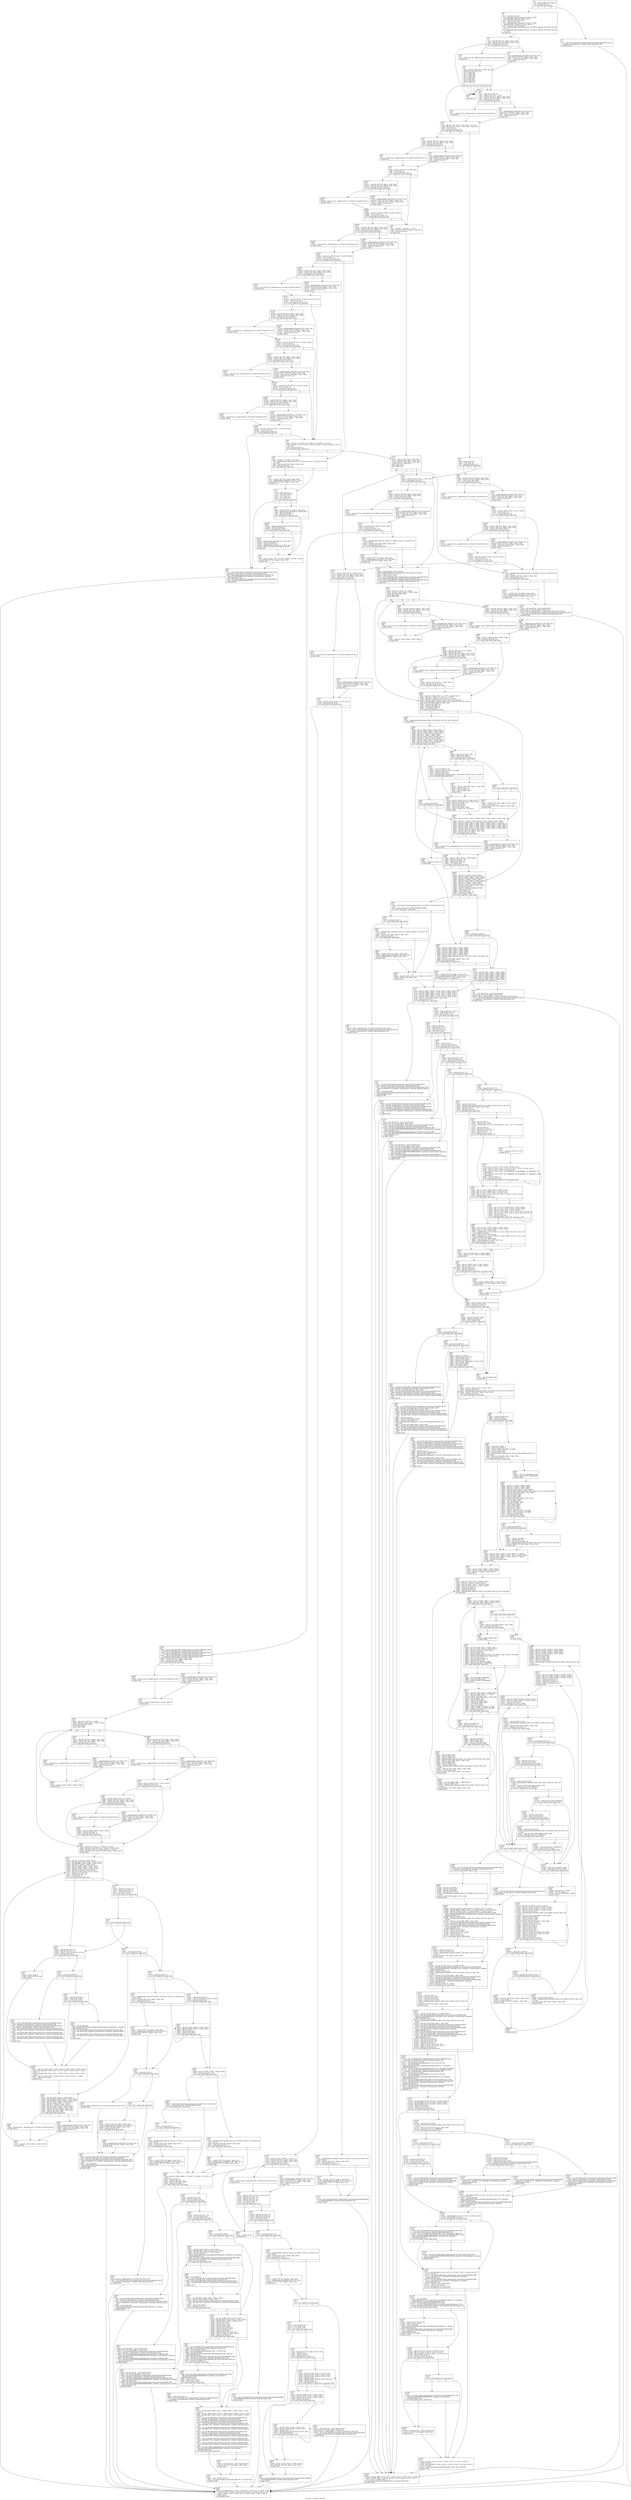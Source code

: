 digraph "CFG for '__floatscan' function" {
	label="CFG for '__floatscan' function";

	Node0x17af1d0 [shape=record,label="{%3:\l  %4 = alloca [2048 x i32], align 16\l  %5 = icmp ult i32 %1, 3\l  br i1 %5, label %8, label %6\l|{<s0>T|<s1>F}}"];
	Node0x17af1d0:s0 -> Node0x17b12e0;
	Node0x17af1d0:s1 -> Node0x17b0090;
	Node0x17b0090 [shape=record,label="{%6:\l6:                                                \l  %7 = tail call x86_fp80 @llvm.experimental.constrained.sitofp.f80.i32(i32 0,\l... metadata !round.dynamic, metadata !fpexcept.ignore) #40\l  br label %1260\l}"];
	Node0x17b0090 -> Node0x17b6a10;
	Node0x17b12e0 [shape=record,label="{%8:\l8:                                                \l  %9 = sext i32 %1 to i64\l  %10 = getelementptr inbounds [3 x i32], [3 x i32]*\l... @switch.table.__floatscan, i64 0, i64 %9\l  %11 = load i32, i32* %10, align 4\l  %12 = sext i32 %1 to i64\l  %13 = getelementptr inbounds [3 x i32], [3 x i32]*\l... @switch.table.__floatscan.2, i64 0, i64 %12\l  %14 = load i32, i32* %13, align 4\l  %15 = getelementptr inbounds %struct._IO_FILE.0, %struct._IO_FILE.0* %0, i64\l... 0, i32 1\l  %16 = getelementptr inbounds %struct._IO_FILE.0, %struct._IO_FILE.0* %0, i64\l... 0, i32 25\l  br label %17\l}"];
	Node0x17b12e0 -> Node0x17b1330;
	Node0x17b1330 [shape=record,label="{%17:\l17:                                               \l  %18 = load i8*, i8** %15, align 8, !tbaa !1632\l  %19 = load i8*, i8** %16, align 8, !tbaa !1639\l  %20 = icmp eq i8* %18, %19\l  br i1 %20, label %25, label %21\l|{<s0>T|<s1>F}}"];
	Node0x17b1330:s0 -> Node0x17b13d0;
	Node0x17b1330:s1 -> Node0x17b1380;
	Node0x17b1380 [shape=record,label="{%21:\l21:                                               \l  %22 = getelementptr inbounds i8, i8* %18, i64 1\l  store i8* %22, i8** %15, align 8, !tbaa !1632\l  %23 = load i8, i8* %18, align 1, !tbaa !1640\l  %24 = zext i8 %23 to i32\l  br label %27\l}"];
	Node0x17b1380 -> Node0x17b1420;
	Node0x17b13d0 [shape=record,label="{%25:\l25:                                               \l  %26 = tail call i32 @__shgetc(%struct._IO_FILE.0* nonnull %0) #41\l  br label %27\l}"];
	Node0x17b13d0 -> Node0x17b1420;
	Node0x17b1420 [shape=record,label="{%27:\l27:                                               \l  %28 = phi i32 [ %24, %21 ], [ %26, %25 ]\l  switch i32 %28, label %42 [\l    i32 32, label %29\l    i32 13, label %29\l    i32 12, label %29\l    i32 11, label %29\l    i32 10, label %29\l    i32 9, label %29\l    i32 45, label %30\l    i32 43, label %30\l  ]\l|{<s0>def|<s1>32|<s2>13|<s3>12|<s4>11|<s5>10|<s6>9|<s7>45|<s8>43}}"];
	Node0x17b1420:s0 -> Node0x17b15b0;
	Node0x17b1420:s1 -> Node0x17b1470;
	Node0x17b1420:s2 -> Node0x17b1470;
	Node0x17b1420:s3 -> Node0x17b1470;
	Node0x17b1420:s4 -> Node0x17b1470;
	Node0x17b1420:s5 -> Node0x17b1470;
	Node0x17b1420:s6 -> Node0x17b1470;
	Node0x17b1420:s7 -> Node0x17b14c0;
	Node0x17b1420:s8 -> Node0x17b14c0;
	Node0x17b1470 [shape=record,label="{%29:\l29:                                               \l  br label %17\l}"];
	Node0x17b1470 -> Node0x17b1330;
	Node0x17b14c0 [shape=record,label="{%30:\l30:                                               \l  %31 = icmp eq i32 %28, 45\l  %32 = select i1 %31, i32 -1, i32 1\l  %33 = load i8*, i8** %15, align 8, !tbaa !1632\l  %34 = load i8*, i8** %16, align 8, !tbaa !1639\l  %35 = icmp eq i8* %33, %34\l  br i1 %35, label %40, label %36\l|{<s0>T|<s1>F}}"];
	Node0x17b14c0:s0 -> Node0x17b1560;
	Node0x17b14c0:s1 -> Node0x17b1510;
	Node0x17b1510 [shape=record,label="{%36:\l36:                                               \l  %37 = getelementptr inbounds i8, i8* %33, i64 1\l  store i8* %37, i8** %15, align 8, !tbaa !1632\l  %38 = load i8, i8* %33, align 1, !tbaa !1640\l  %39 = zext i8 %38 to i32\l  br label %42\l}"];
	Node0x17b1510 -> Node0x17b15b0;
	Node0x17b1560 [shape=record,label="{%40:\l40:                                               \l  %41 = tail call i32 @__shgetc(%struct._IO_FILE.0* nonnull %0) #41\l  br label %42\l}"];
	Node0x17b1560 -> Node0x17b15b0;
	Node0x17b15b0 [shape=record,label="{%42:\l42:                                               \l  %43 = phi i32 [ %32, %40 ], [ %32, %36 ], [ 1, %27 ]\l  %44 = phi i32 [ %41, %40 ], [ %39, %36 ], [ %28, %27 ]\l  %45 = or i32 %44, 32\l  %46 = icmp eq i32 %45, 105\l  br i1 %46, label %47, label %94\l|{<s0>T|<s1>F}}"];
	Node0x17b15b0:s0 -> Node0x17b1600;
	Node0x17b15b0:s1 -> Node0x17b19c0;
	Node0x17b1600 [shape=record,label="{%47:\l47:                                               \l  %48 = load i8*, i8** %15, align 8, !tbaa !1632\l  %49 = load i8*, i8** %16, align 8, !tbaa !1639\l  %50 = icmp eq i8* %48, %49\l  br i1 %50, label %55, label %51\l|{<s0>T|<s1>F}}"];
	Node0x17b1600:s0 -> Node0x17b16a0;
	Node0x17b1600:s1 -> Node0x17b1650;
	Node0x17b1650 [shape=record,label="{%51:\l51:                                               \l  %52 = getelementptr inbounds i8, i8* %48, i64 1\l  store i8* %52, i8** %15, align 8, !tbaa !1632\l  %53 = load i8, i8* %48, align 1, !tbaa !1640\l  %54 = zext i8 %53 to i32\l  br label %57\l}"];
	Node0x17b1650 -> Node0x17b16f0;
	Node0x17b16a0 [shape=record,label="{%55:\l55:                                               \l  %56 = tail call i32 @__shgetc(%struct._IO_FILE.0* nonnull %0) #41\l  br label %57\l}"];
	Node0x17b16a0 -> Node0x17b16f0;
	Node0x17b16f0 [shape=record,label="{%57:\l57:                                               \l  %58 = phi i32 [ %54, %51 ], [ %56, %55 ]\l  %59 = or i32 %58, 32\l  %60 = icmp eq i32 %59, 110\l  br i1 %60, label %1276, label %90\l|{<s0>T|<s1>F}}"];
	Node0x17b16f0:s0 -> Node0x17b6ba0;
	Node0x17b16f0:s1 -> Node0x17b1970;
	Node0x17b1740 [shape=record,label="{%61:\l61:                                               \l  %62 = phi i64 [ 7, %1356 ], [ 6, %1342 ], [ 5, %1328 ], [ 4, %1314 ]\l  %63 = phi i32 [ %1357, %1356 ], [ %1343, %1342 ], [ %1329, %1328 ], [ %1315,\l... %1314 ]\l  %64 = icmp ne i32 %2, 0\l  br i1 %64, label %65, label %112\l|{<s0>T|<s1>F}}"];
	Node0x17b1740:s0 -> Node0x17b1790;
	Node0x17b1740:s1 -> Node0x17b1b50;
	Node0x17b1790 [shape=record,label="{%65:\l65:                                               \l  %66 = phi i64 [ 3, %1300 ], [ %62, %61 ]\l  %67 = getelementptr inbounds %struct._IO_FILE.0, %struct._IO_FILE.0* %0, i64\l... 0, i32 26\l  %68 = load i64, i64* %67, align 8, !tbaa !1641\l  %69 = icmp sgt i64 %68, -1\l  br i1 %69, label %70, label %73\l|{<s0>T|<s1>F}}"];
	Node0x17b1790:s0 -> Node0x17b17e0;
	Node0x17b1790:s1 -> Node0x17b1830;
	Node0x17b17e0 [shape=record,label="{%70:\l70:                                               \l  %71 = load i8*, i8** %15, align 8, !tbaa !1632\l  %72 = getelementptr inbounds i8, i8* %71, i64 -1\l  store i8* %72, i8** %15, align 8, !tbaa !1632\l  br label %73\l}"];
	Node0x17b17e0 -> Node0x17b1830;
	Node0x17b1830 [shape=record,label="{%73:\l73:                                               \l  %74 = icmp eq i32 %2, 0\l  %75 = icmp ult i64 %66, 4\l  %76 = or i1 %75, %74\l  %77 = xor i1 %69, true\l  %78 = or i1 %76, %77\l  br i1 %78, label %86, label %79\l|{<s0>T|<s1>F}}"];
	Node0x17b1830:s0 -> Node0x17b1920;
	Node0x17b1830:s1 -> Node0x17b1880;
	Node0x17b1880 [shape=record,label="{%79:\l79:                                               \l  %80 = load i8*, i8** %15, align 8, !tbaa !1632\l  %81 = getelementptr inbounds i8, i8* %80, i64 -1\l  %82 = add nsw i64 %66, -1\l  %83 = icmp ugt i64 %82, 3\l  br i1 %83, label %1360, label %84\l|{<s0>T|<s1>F}}"];
	Node0x17b1880:s0 -> Node0x17b7320;
	Node0x17b1880:s1 -> Node0x17b18d0;
	Node0x17b18d0 [shape=record,label="{%84:\l84:                                               \l  %85 = phi i8* [ %81, %79 ], [ %1361, %1360 ], [ %1369, %1364 ]\l  store i8* %85, i8** %15, align 8, !tbaa !1632\l  br label %86\l}"];
	Node0x17b18d0 -> Node0x17b1920;
	Node0x17b1920 [shape=record,label="{%86:\l86:                                               \l  %87 = tail call float @llvm.experimental.constrained.sitofp.f32.i32(i32 %43,\l... metadata !round.dynamic, metadata !fpexcept.ignore) #40\l  %88 = tail call float @llvm.experimental.constrained.fmul.f32(float %87,\l... float 0x7FF0000000000000, metadata !round.dynamic, metadata\l... !fpexcept.ignore) #40\l  %89 = tail call x86_fp80 @llvm.experimental.constrained.fpext.f80.f32(float\l... %88, metadata !fpexcept.ignore) #40\l  br label %1260\l}"];
	Node0x17b1920 -> Node0x17b6a10;
	Node0x17b1970 [shape=record,label="{%90:\l90:                                               \l  %91 = phi i64 [ 2, %1286 ], [ 1, %57 ]\l  %92 = phi i32 [ %1287, %1286 ], [ %58, %57 ]\l  %93 = icmp ne i32 %2, 0\l  br label %112\l}"];
	Node0x17b1970 -> Node0x17b1b50;
	Node0x17b19c0 [shape=record,label="{%94:\l94:                                               \l  %95 = icmp ne i32 %2, 0\l  %96 = or i32 %44, 32\l  %97 = icmp eq i32 %96, 110\l  br i1 %97, label %98, label %221\l|{<s0>T|<s1>F}}"];
	Node0x17b19c0:s0 -> Node0x17b1a10;
	Node0x17b19c0:s1 -> Node0x17b24b0;
	Node0x17b1a10 [shape=record,label="{%98:\l98:                                               \l  %99 = load i8*, i8** %15, align 8, !tbaa !1632\l  %100 = load i8*, i8** %16, align 8, !tbaa !1639\l  %101 = icmp eq i8* %99, %100\l  br i1 %101, label %106, label %102\l|{<s0>T|<s1>F}}"];
	Node0x17b1a10:s0 -> Node0x17b1ab0;
	Node0x17b1a10:s1 -> Node0x17b1a60;
	Node0x17b1a60 [shape=record,label="{%102:\l102:                                              \l  %103 = getelementptr inbounds i8, i8* %99, i64 1\l  store i8* %103, i8** %15, align 8, !tbaa !1632\l  %104 = load i8, i8* %99, align 1, !tbaa !1640\l  %105 = zext i8 %104 to i32\l  br label %108\l}"];
	Node0x17b1a60 -> Node0x17b1b00;
	Node0x17b1ab0 [shape=record,label="{%106:\l106:                                              \l  %107 = tail call i32 @__shgetc(%struct._IO_FILE.0* nonnull %0) #41\l  br label %108\l}"];
	Node0x17b1ab0 -> Node0x17b1b00;
	Node0x17b1b00 [shape=record,label="{%108:\l108:                                              \l  %109 = phi i32 [ %105, %102 ], [ %107, %106 ]\l  %110 = or i32 %109, 32\l  %111 = icmp eq i32 %110, 97\l  br i1 %111, label %1262, label %211\l|{<s0>T|<s1>F}}"];
	Node0x17b1b00:s0 -> Node0x17b6a60;
	Node0x17b1b00:s1 -> Node0x17b23c0;
	Node0x17b1b50 [shape=record,label="{%112:\l112:                                              \l  %113 = phi i1 [ %93, %90 ], [ %64, %61 ]\l  %114 = phi i64 [ %91, %90 ], [ %62, %61 ]\l  %115 = phi i32 [ %92, %90 ], [ %63, %61 ]\l  switch i64 %114, label %211 [\l    i64 3, label %116\l    i64 0, label %221\l  ]\l|{<s0>def|<s1>3|<s2>0}}"];
	Node0x17b1b50:s0 -> Node0x17b23c0;
	Node0x17b1b50:s1 -> Node0x17b1ba0;
	Node0x17b1b50:s2 -> Node0x17b24b0;
	Node0x17b1ba0 [shape=record,label="{%116:\l116:                                              \l  %117 = phi i1 [ %113, %112 ], [ %95, %1272 ]\l  %118 = load i8*, i8** %15, align 8, !tbaa !1632\l  %119 = load i8*, i8** %16, align 8, !tbaa !1639\l  %120 = icmp eq i8* %118, %119\l  br i1 %120, label %125, label %121\l|{<s0>T|<s1>F}}"];
	Node0x17b1ba0:s0 -> Node0x17b1c40;
	Node0x17b1ba0:s1 -> Node0x17b1bf0;
	Node0x17b1bf0 [shape=record,label="{%121:\l121:                                              \l  %122 = getelementptr inbounds i8, i8* %118, i64 1\l  store i8* %122, i8** %15, align 8, !tbaa !1632\l  %123 = load i8, i8* %118, align 1, !tbaa !1640\l  %124 = zext i8 %123 to i32\l  br label %127\l}"];
	Node0x17b1bf0 -> Node0x17b1c90;
	Node0x17b1c40 [shape=record,label="{%125:\l125:                                              \l  %126 = tail call i32 @__shgetc(%struct._IO_FILE.0* nonnull %0) #41\l  br label %127\l}"];
	Node0x17b1c40 -> Node0x17b1c90;
	Node0x17b1c90 [shape=record,label="{%127:\l127:                                              \l  %128 = phi i32 [ %124, %121 ], [ %126, %125 ]\l  %129 = icmp eq i32 %128, 40\l  br i1 %129, label %139, label %130\l|{<s0>T|<s1>F}}"];
	Node0x17b1c90:s0 -> Node0x17b1dd0;
	Node0x17b1c90:s1 -> Node0x17b1ce0;
	Node0x17b1ce0 [shape=record,label="{%130:\l130:                                              \l  %131 = getelementptr inbounds %struct._IO_FILE.0, %struct._IO_FILE.0* %0,\l... i64 0, i32 26\l  %132 = load i64, i64* %131, align 8, !tbaa !1641\l  %133 = icmp sgt i64 %132, -1\l  br i1 %133, label %134, label %137\l|{<s0>T|<s1>F}}"];
	Node0x17b1ce0:s0 -> Node0x17b1d30;
	Node0x17b1ce0:s1 -> Node0x17b1d80;
	Node0x17b1d30 [shape=record,label="{%134:\l134:                                              \l  %135 = load i8*, i8** %15, align 8, !tbaa !1632\l  %136 = getelementptr inbounds i8, i8* %135, i64 -1\l  store i8* %136, i8** %15, align 8, !tbaa !1632\l  br label %137\l}"];
	Node0x17b1d30 -> Node0x17b1d80;
	Node0x17b1d80 [shape=record,label="{%137:\l137:                                              \l  %138 = tail call x86_fp80 @llvm.experimental.constrained.fpext.f80.f32(float\l... 0x7FF8000000000000, metadata !fpexcept.ignore) #40\l  br label %1260\l}"];
	Node0x17b1d80 -> Node0x17b6a10;
	Node0x17b1dd0 [shape=record,label="{%139:\l139:                                              \l  %140 = phi i64 [ %210, %209 ], [ 1, %127 ]\l  %141 = load i8*, i8** %15, align 8, !tbaa !1632\l  %142 = load i8*, i8** %16, align 8, !tbaa !1639\l  %143 = icmp eq i8* %141, %142\l  br i1 %143, label %148, label %144\l|{<s0>T|<s1>F}}"];
	Node0x17b1dd0:s0 -> Node0x17b1e70;
	Node0x17b1dd0:s1 -> Node0x17b1e20;
	Node0x17b1e20 [shape=record,label="{%144:\l144:                                              \l  %145 = getelementptr inbounds i8, i8* %141, i64 1\l  store i8* %145, i8** %15, align 8, !tbaa !1632\l  %146 = load i8, i8* %141, align 1, !tbaa !1640\l  %147 = zext i8 %146 to i32\l  br label %150\l}"];
	Node0x17b1e20 -> Node0x17b1ec0;
	Node0x17b1e70 [shape=record,label="{%148:\l148:                                              \l  %149 = tail call i32 @__shgetc(%struct._IO_FILE.0* nonnull %0) #41\l  br label %150\l}"];
	Node0x17b1e70 -> Node0x17b1ec0;
	Node0x17b1ec0 [shape=record,label="{%150:\l150:                                              \l  %151 = phi i32 [ %147, %144 ], [ %149, %148 ]\l  %152 = add nsw i32 %151, -48\l  %153 = icmp ult i32 %152, 10\l  %154 = add nsw i32 %151, -65\l  %155 = icmp ult i32 %154, 26\l  %156 = or i1 %153, %155\l  br i1 %156, label %209, label %157\l|{<s0>T|<s1>F}}"];
	Node0x17b1ec0:s0 -> Node0x17b2370;
	Node0x17b1ec0:s1 -> Node0x17b1f10;
	Node0x17b1f10 [shape=record,label="{%157:\l157:                                              \l  %158 = add nsw i32 %151, -97\l  %159 = icmp ult i32 %158, 26\l  %160 = icmp eq i32 %151, 95\l  %161 = or i1 %160, %159\l  br i1 %161, label %209, label %162\l|{<s0>T|<s1>F}}"];
	Node0x17b1f10:s0 -> Node0x17b2370;
	Node0x17b1f10:s1 -> Node0x17b1f60;
	Node0x17b1f60 [shape=record,label="{%162:\l162:                                              \l  %163 = icmp eq i32 %151, 41\l  br i1 %163, label %164, label %166\l|{<s0>T|<s1>F}}"];
	Node0x17b1f60:s0 -> Node0x17b1fb0;
	Node0x17b1f60:s1 -> Node0x17b2000;
	Node0x17b1fb0 [shape=record,label="{%164:\l164:                                              \l  %165 = tail call x86_fp80 @llvm.experimental.constrained.fpext.f80.f32(float\l... 0x7FF8000000000000, metadata !fpexcept.ignore) #40\l  br label %1260\l}"];
	Node0x17b1fb0 -> Node0x17b6a10;
	Node0x17b2000 [shape=record,label="{%166:\l166:                                              \l  %167 = getelementptr inbounds %struct._IO_FILE.0, %struct._IO_FILE.0* %0,\l... i64 0, i32 26\l  %168 = load i64, i64* %167, align 8, !tbaa !1641\l  %169 = icmp sgt i64 %168, -1\l  br i1 %169, label %170, label %173\l|{<s0>T|<s1>F}}"];
	Node0x17b2000:s0 -> Node0x17b2050;
	Node0x17b2000:s1 -> Node0x17b20a0;
	Node0x17b2050 [shape=record,label="{%170:\l170:                                              \l  %171 = load i8*, i8** %15, align 8, !tbaa !1632\l  %172 = getelementptr inbounds i8, i8* %171, i64 -1\l  store i8* %172, i8** %15, align 8, !tbaa !1632\l  br label %173\l}"];
	Node0x17b2050 -> Node0x17b20a0;
	Node0x17b20a0 [shape=record,label="{%173:\l173:                                              \l  br i1 %117, label %174, label %202\l|{<s0>T|<s1>F}}"];
	Node0x17b20a0:s0 -> Node0x17b20f0;
	Node0x17b20a0:s1 -> Node0x17b2280;
	Node0x17b20f0 [shape=record,label="{%174:\l174:                                              \l  %175 = icmp eq i64 %140, 0\l  %176 = xor i1 %169, true\l  %177 = or i1 %175, %176\l  br i1 %177, label %207, label %178\l|{<s0>T|<s1>F}}"];
	Node0x17b20f0:s0 -> Node0x17b2320;
	Node0x17b20f0:s1 -> Node0x17b2140;
	Node0x17b2140 [shape=record,label="{%178:\l178:                                              \l  %179 = load i8*, i8** %15, align 8, !tbaa !1632\l  %180 = add i64 %140, -1\l  %181 = and i64 %140, 7\l  %182 = icmp eq i64 %181, 0\l  br i1 %182, label %191, label %183\l|{<s0>T|<s1>F}}"];
	Node0x17b2140:s0 -> Node0x17b21e0;
	Node0x17b2140:s1 -> Node0x17b2190;
	Node0x17b2190 [shape=record,label="{%183:\l183:                                              \l  %184 = phi i8* [ %188, %183 ], [ %179, %178 ]\l  %185 = phi i64 [ %187, %183 ], [ %140, %178 ]\l  %186 = phi i64 [ %189, %183 ], [ %181, %178 ]\l  %187 = add i64 %185, -1\l  %188 = getelementptr inbounds i8, i8* %184, i64 -1\l  %189 = add i64 %186, -1\l  %190 = icmp eq i64 %189, 0\l  br i1 %190, label %191, label %183, !llvm.loop !1642\l|{<s0>T|<s1>F}}"];
	Node0x17b2190:s0 -> Node0x17b21e0;
	Node0x17b2190:s1 -> Node0x17b2190;
	Node0x17b21e0 [shape=record,label="{%191:\l191:                                              \l  %192 = phi i8* [ undef, %178 ], [ %188, %183 ]\l  %193 = phi i8* [ %179, %178 ], [ %188, %183 ]\l  %194 = phi i64 [ %140, %178 ], [ %187, %183 ]\l  %195 = icmp ult i64 %180, 7\l  br i1 %195, label %205, label %196\l|{<s0>T|<s1>F}}"];
	Node0x17b21e0:s0 -> Node0x17b22d0;
	Node0x17b21e0:s1 -> Node0x17b2230;
	Node0x17b2230 [shape=record,label="{%196:\l196:                                              \l  %197 = phi i8* [ %200, %196 ], [ %193, %191 ]\l  %198 = phi i64 [ %199, %196 ], [ %194, %191 ]\l  %199 = add i64 %198, -8\l  %200 = getelementptr inbounds i8, i8* %197, i64 -8\l  %201 = icmp eq i64 %199, 0\l  br i1 %201, label %205, label %196\l|{<s0>T|<s1>F}}"];
	Node0x17b2230:s0 -> Node0x17b22d0;
	Node0x17b2230:s1 -> Node0x17b2230;
	Node0x17b2280 [shape=record,label="{%202:\l202:                                              \l  %203 = tail call i32* @___errno_location() #41\l  store i32 22, i32* %203, align 4, !tbaa !1644\l  tail call void @__shlim(%struct._IO_FILE.0* nonnull %0, i64 0) #41\l  %204 = tail call x86_fp80 @llvm.experimental.constrained.sitofp.f80.i32(i32\l... 0, metadata !round.dynamic, metadata !fpexcept.ignore) #40\l  br label %1260\l}"];
	Node0x17b2280 -> Node0x17b6a10;
	Node0x17b22d0 [shape=record,label="{%205:\l205:                                              \l  %206 = phi i8* [ %192, %191 ], [ %200, %196 ]\l  store i8* %206, i8** %15, align 8, !tbaa !1632\l  br label %207\l}"];
	Node0x17b22d0 -> Node0x17b2320;
	Node0x17b2320 [shape=record,label="{%207:\l207:                                              \l  %208 = tail call x86_fp80 @llvm.experimental.constrained.fpext.f80.f32(float\l... 0x7FF8000000000000, metadata !fpexcept.ignore) #40\l  br label %1260\l}"];
	Node0x17b2320 -> Node0x17b6a10;
	Node0x17b2370 [shape=record,label="{%209:\l209:                                              \l  %210 = add i64 %140, 1\l  br label %139\l}"];
	Node0x17b2370 -> Node0x17b1dd0;
	Node0x17b23c0 [shape=record,label="{%211:\l211:                                              \l  %212 = getelementptr inbounds %struct._IO_FILE.0, %struct._IO_FILE.0* %0,\l... i64 0, i32 26\l  %213 = load i64, i64* %212, align 8, !tbaa !1641\l  %214 = icmp sgt i64 %213, -1\l  br i1 %214, label %215, label %218\l|{<s0>T|<s1>F}}"];
	Node0x17b23c0:s0 -> Node0x17b2410;
	Node0x17b23c0:s1 -> Node0x17b2460;
	Node0x17b2410 [shape=record,label="{%215:\l215:                                              \l  %216 = load i8*, i8** %15, align 8, !tbaa !1632\l  %217 = getelementptr inbounds i8, i8* %216, i64 -1\l  store i8* %217, i8** %15, align 8, !tbaa !1632\l  br label %218\l}"];
	Node0x17b2410 -> Node0x17b2460;
	Node0x17b2460 [shape=record,label="{%218:\l218:                                              \l  %219 = tail call i32* @___errno_location() #41\l  store i32 22, i32* %219, align 4, !tbaa !1644\l  tail call void @__shlim(%struct._IO_FILE.0* nonnull %0, i64 0) #41\l  %220 = tail call x86_fp80 @llvm.experimental.constrained.sitofp.f80.i32(i32\l... 0, metadata !round.dynamic, metadata !fpexcept.ignore) #40\l  br label %1260\l}"];
	Node0x17b2460 -> Node0x17b6a10;
	Node0x17b24b0 [shape=record,label="{%221:\l221:                                              \l  %222 = phi i32 [ %115, %112 ], [ %44, %94 ]\l  %223 = icmp eq i32 %222, 48\l  br i1 %223, label %224, label %531\l|{<s0>T|<s1>F}}"];
	Node0x17b24b0:s0 -> Node0x17b2500;
	Node0x17b24b0:s1 -> Node0x17b3c70;
	Node0x17b2500 [shape=record,label="{%224:\l224:                                              \l  %225 = load i8*, i8** %15, align 8, !tbaa !1632\l  %226 = load i8*, i8** %16, align 8, !tbaa !1639\l  %227 = icmp eq i8* %225, %226\l  br i1 %227, label %232, label %228\l|{<s0>T|<s1>F}}"];
	Node0x17b2500:s0 -> Node0x17b25a0;
	Node0x17b2500:s1 -> Node0x17b2550;
	Node0x17b2550 [shape=record,label="{%228:\l228:                                              \l  %229 = getelementptr inbounds i8, i8* %225, i64 1\l  store i8* %229, i8** %15, align 8, !tbaa !1632\l  %230 = load i8, i8* %225, align 1, !tbaa !1640\l  %231 = zext i8 %230 to i32\l  br label %234\l}"];
	Node0x17b2550 -> Node0x17b25f0;
	Node0x17b25a0 [shape=record,label="{%232:\l232:                                              \l  %233 = tail call i32 @__shgetc(%struct._IO_FILE.0* nonnull %0) #41\l  br label %234\l}"];
	Node0x17b25a0 -> Node0x17b25f0;
	Node0x17b25f0 [shape=record,label="{%234:\l234:                                              \l  %235 = phi i32 [ %231, %228 ], [ %233, %232 ]\l  %236 = or i32 %235, 32\l  %237 = icmp eq i32 %236, 120\l  br i1 %237, label %238, label %524\l|{<s0>T|<s1>F}}"];
	Node0x17b25f0:s0 -> Node0x17b2640;
	Node0x17b25f0:s1 -> Node0x17b3bd0;
	Node0x17b2640 [shape=record,label="{%238:\l238:                                              \l  %239 = tail call x86_fp80 @llvm.experimental.constrained.sitofp.f80.i32(i32\l... 0, metadata !round.dynamic, metadata !fpexcept.ignore) #42\l  %240 = tail call x86_fp80 @llvm.experimental.constrained.sitofp.f80.i32(i32\l... 1, metadata !round.dynamic, metadata !fpexcept.ignore) #42\l  %241 = tail call x86_fp80 @llvm.experimental.constrained.sitofp.f80.i32(i32\l... 0, metadata !round.dynamic, metadata !fpexcept.ignore) #42\l  %242 = load i8*, i8** %15, align 8, !tbaa !1632\l  %243 = load i8*, i8** %16, align 8, !tbaa !1639\l  %244 = icmp eq i8* %242, %243\l  br i1 %244, label %249, label %245\l|{<s0>T|<s1>F}}"];
	Node0x17b2640:s0 -> Node0x17b26e0;
	Node0x17b2640:s1 -> Node0x17b2690;
	Node0x17b2690 [shape=record,label="{%245:\l245:                                              \l  %246 = getelementptr inbounds i8, i8* %242, i64 1\l  store i8* %246, i8** %15, align 8, !tbaa !1632\l  %247 = load i8, i8* %242, align 1, !tbaa !1640\l  %248 = zext i8 %247 to i32\l  br label %251\l}"];
	Node0x17b2690 -> Node0x17b2730;
	Node0x17b26e0 [shape=record,label="{%249:\l249:                                              \l  %250 = tail call i32 @__shgetc(%struct._IO_FILE.0* nonnull %0) #41\l  br label %251\l}"];
	Node0x17b26e0 -> Node0x17b2730;
	Node0x17b2730 [shape=record,label="{%251:\l251:                                              \l  %252 = phi i32 [ %248, %245 ], [ %250, %249 ]\l  br label %253\l}"];
	Node0x17b2730 -> Node0x17b2780;
	Node0x17b2780 [shape=record,label="{%253:\l253:                                              \l  %254 = phi i32 [ 0, %251 ], [ 1, %266 ]\l  %255 = phi i32 [ %252, %251 ], [ %267, %266 ]\l  switch i32 %255, label %296 [\l    i32 48, label %256\l    i32 46, label %268\l  ]\l|{<s0>def|<s1>48|<s2>46}}"];
	Node0x17b2780:s0 -> Node0x17b2b90;
	Node0x17b2780:s1 -> Node0x17b27d0;
	Node0x17b2780:s2 -> Node0x17b2910;
	Node0x17b27d0 [shape=record,label="{%256:\l256:                                              \l  %257 = load i8*, i8** %15, align 8, !tbaa !1632\l  %258 = load i8*, i8** %16, align 8, !tbaa !1639\l  %259 = icmp eq i8* %257, %258\l  br i1 %259, label %264, label %260\l|{<s0>T|<s1>F}}"];
	Node0x17b27d0:s0 -> Node0x17b2870;
	Node0x17b27d0:s1 -> Node0x17b2820;
	Node0x17b2820 [shape=record,label="{%260:\l260:                                              \l  %261 = getelementptr inbounds i8, i8* %257, i64 1\l  store i8* %261, i8** %15, align 8, !tbaa !1632\l  %262 = load i8, i8* %257, align 1, !tbaa !1640\l  %263 = zext i8 %262 to i32\l  br label %266\l}"];
	Node0x17b2820 -> Node0x17b28c0;
	Node0x17b2870 [shape=record,label="{%264:\l264:                                              \l  %265 = tail call i32 @__shgetc(%struct._IO_FILE.0* nonnull %0) #41\l  br label %266\l}"];
	Node0x17b2870 -> Node0x17b28c0;
	Node0x17b28c0 [shape=record,label="{%266:\l266:                                              \l  %267 = phi i32 [ %265, %264 ], [ %263, %260 ]\l  br label %253\l}"];
	Node0x17b28c0 -> Node0x17b2780;
	Node0x17b2910 [shape=record,label="{%268:\l268:                                              \l  %269 = load i8*, i8** %15, align 8, !tbaa !1632\l  %270 = load i8*, i8** %16, align 8, !tbaa !1639\l  %271 = icmp eq i8* %269, %270\l  br i1 %271, label %276, label %272\l|{<s0>T|<s1>F}}"];
	Node0x17b2910:s0 -> Node0x17b29b0;
	Node0x17b2910:s1 -> Node0x17b2960;
	Node0x17b2960 [shape=record,label="{%272:\l272:                                              \l  %273 = getelementptr inbounds i8, i8* %269, i64 1\l  store i8* %273, i8** %15, align 8, !tbaa !1632\l  %274 = load i8, i8* %269, align 1, !tbaa !1640\l  %275 = zext i8 %274 to i32\l  br label %278\l}"];
	Node0x17b2960 -> Node0x17b2a00;
	Node0x17b29b0 [shape=record,label="{%276:\l276:                                              \l  %277 = tail call i32 @__shgetc(%struct._IO_FILE.0* nonnull %0) #41\l  br label %278\l}"];
	Node0x17b29b0 -> Node0x17b2a00;
	Node0x17b2a00 [shape=record,label="{%278:\l278:                                              \l  %279 = phi i32 [ %275, %272 ], [ %277, %276 ]\l  %280 = icmp eq i32 %279, 48\l  br i1 %280, label %281, label %296\l|{<s0>T|<s1>F}}"];
	Node0x17b2a00:s0 -> Node0x17b2a50;
	Node0x17b2a00:s1 -> Node0x17b2b90;
	Node0x17b2a50 [shape=record,label="{%281:\l281:                                              \l  %282 = phi i64 [ %294, %292 ], [ 0, %278 ]\l  %283 = load i8*, i8** %15, align 8, !tbaa !1632\l  %284 = load i8*, i8** %16, align 8, !tbaa !1639\l  %285 = icmp eq i8* %283, %284\l  br i1 %285, label %290, label %286\l|{<s0>T|<s1>F}}"];
	Node0x17b2a50:s0 -> Node0x17b2af0;
	Node0x17b2a50:s1 -> Node0x17b2aa0;
	Node0x17b2aa0 [shape=record,label="{%286:\l286:                                              \l  %287 = getelementptr inbounds i8, i8* %283, i64 1\l  store i8* %287, i8** %15, align 8, !tbaa !1632\l  %288 = load i8, i8* %283, align 1, !tbaa !1640\l  %289 = zext i8 %288 to i32\l  br label %292\l}"];
	Node0x17b2aa0 -> Node0x17b2b40;
	Node0x17b2af0 [shape=record,label="{%290:\l290:                                              \l  %291 = tail call i32 @__shgetc(%struct._IO_FILE.0* nonnull %0) #41\l  br label %292\l}"];
	Node0x17b2af0 -> Node0x17b2b40;
	Node0x17b2b40 [shape=record,label="{%292:\l292:                                              \l  %293 = phi i32 [ %289, %286 ], [ %291, %290 ]\l  %294 = add nsw i64 %282, -1\l  %295 = icmp eq i32 %293, 48\l  br i1 %295, label %281, label %296\l|{<s0>T|<s1>F}}"];
	Node0x17b2b40:s0 -> Node0x17b2a50;
	Node0x17b2b40:s1 -> Node0x17b2b90;
	Node0x17b2b90 [shape=record,label="{%296:\l296:                                              \l  %297 = phi i32 [ 1, %278 ], [ 1, %292 ], [ 0, %253 ]\l  %298 = phi i32 [ %254, %278 ], [ 1, %292 ], [ %254, %253 ]\l  %299 = phi i64 [ 0, %278 ], [ %294, %292 ], [ 0, %253 ]\l  %300 = phi i32 [ %279, %278 ], [ %293, %292 ], [ %255, %253 ]\l  br label %301\l}"];
	Node0x17b2b90 -> Node0x17b2be0;
	Node0x17b2be0 [shape=record,label="{%301:\l301:                                              \l  %302 = phi i32 [ 0, %296 ], [ %353, %370 ]\l  %303 = phi x86_fp80 [ %239, %296 ], [ %354, %370 ]\l  %304 = phi x86_fp80 [ %240, %296 ], [ %355, %370 ]\l  %305 = phi i32 [ 0, %296 ], [ %356, %370 ]\l  %306 = phi i32 [ %297, %296 ], [ %357, %370 ]\l  %307 = phi i32 [ %298, %296 ], [ %358, %370 ]\l  %308 = phi i64 [ %299, %296 ], [ %359, %370 ]\l  %309 = phi i64 [ 0, %296 ], [ %360, %370 ]\l  %310 = phi i32 [ %300, %296 ], [ %371, %370 ]\l  %311 = add nsw i32 %310, -48\l  %312 = icmp ult i32 %311, 10\l  %313 = or i32 %310, 32\l  br i1 %312, label %322, label %314\l|{<s0>T|<s1>F}}"];
	Node0x17b2be0:s0 -> Node0x17b2d20;
	Node0x17b2be0:s1 -> Node0x17b2c30;
	Node0x17b2c30 [shape=record,label="{%314:\l314:                                              \l  %315 = add nsw i32 %313, -97\l  %316 = icmp ult i32 %315, 6\l  %317 = icmp eq i32 %310, 46\l  %318 = or i1 %317, %316\l  br i1 %318, label %319, label %372\l|{<s0>T|<s1>F}}"];
	Node0x17b2c30:s0 -> Node0x17b2c80;
	Node0x17b2c30:s1 -> Node0x17b3090;
	Node0x17b2c80 [shape=record,label="{%319:\l319:                                              \l  br i1 %317, label %320, label %322\l|{<s0>T|<s1>F}}"];
	Node0x17b2c80:s0 -> Node0x17b2cd0;
	Node0x17b2c80:s1 -> Node0x17b2d20;
	Node0x17b2cd0 [shape=record,label="{%320:\l320:                                              \l  %321 = icmp eq i32 %306, 0\l  br i1 %321, label %352, label %372\l|{<s0>T|<s1>F}}"];
	Node0x17b2cd0:s0 -> Node0x17b2f50;
	Node0x17b2cd0:s1 -> Node0x17b3090;
	Node0x17b2d20 [shape=record,label="{%322:\l322:                                              \l  %323 = icmp sgt i32 %310, 57\l  %324 = add nsw i32 %313, -87\l  %325 = select i1 %323, i32 %324, i32 %311\l  %326 = icmp slt i64 %309, 8\l  br i1 %326, label %327, label %330\l|{<s0>T|<s1>F}}"];
	Node0x17b2d20:s0 -> Node0x17b2d70;
	Node0x17b2d20:s1 -> Node0x17b2dc0;
	Node0x17b2d70 [shape=record,label="{%327:\l327:                                              \l  %328 = shl i32 %302, 4\l  %329 = add i32 %325, %328\l  br label %346\l}"];
	Node0x17b2d70 -> Node0x17b2f00;
	Node0x17b2dc0 [shape=record,label="{%330:\l330:                                              \l  %331 = icmp slt i64 %309, 17\l  br i1 %331, label %332, label %338\l|{<s0>T|<s1>F}}"];
	Node0x17b2dc0:s0 -> Node0x17b2e10;
	Node0x17b2dc0:s1 -> Node0x17b2e60;
	Node0x17b2e10 [shape=record,label="{%332:\l332:                                              \l  %333 = tail call x86_fp80 @llvm.experimental.constrained.sitofp.f80.i32(i32\l... %325, metadata !round.dynamic, metadata !fpexcept.ignore) #42\l  %334 = tail call x86_fp80 @llvm.experimental.constrained.sitofp.f80.i32(i32\l... 16, metadata !round.dynamic, metadata !fpexcept.ignore) #42\l  %335 = tail call x86_fp80 @llvm.experimental.constrained.fdiv.f80(x86_fp80\l... %304, x86_fp80 %334, metadata !round.dynamic, metadata !fpexcept.ignore)\l... #42\l  %336 = tail call x86_fp80 @llvm.experimental.constrained.fmul.f80(x86_fp80\l... %333, x86_fp80 %335, metadata !round.dynamic, metadata !fpexcept.ignore)\l... #42\l  %337 = tail call x86_fp80 @llvm.experimental.constrained.fadd.f80(x86_fp80\l... %303, x86_fp80 %336, metadata !round.dynamic, metadata !fpexcept.ignore)\l... #42\l  br label %346\l}"];
	Node0x17b2e10 -> Node0x17b2f00;
	Node0x17b2e60 [shape=record,label="{%338:\l338:                                              \l  %339 = icmp eq i32 %325, 0\l  %340 = icmp ne i32 %305, 0\l  %341 = or i1 %340, %339\l  br i1 %341, label %346, label %342\l|{<s0>T|<s1>F}}"];
	Node0x17b2e60:s0 -> Node0x17b2f00;
	Node0x17b2e60:s1 -> Node0x17b2eb0;
	Node0x17b2eb0 [shape=record,label="{%342:\l342:                                              \l  %343 = tail call x86_fp80\l... @llvm.experimental.constrained.fpext.f80.f64(double 5.000000e-01, metadata\l... !fpexcept.ignore) #42\l  %344 = tail call x86_fp80 @llvm.experimental.constrained.fmul.f80(x86_fp80\l... %343, x86_fp80 %304, metadata !round.dynamic, metadata !fpexcept.ignore)\l... #42\l  %345 = tail call x86_fp80 @llvm.experimental.constrained.fadd.f80(x86_fp80\l... %303, x86_fp80 %344, metadata !round.dynamic, metadata !fpexcept.ignore)\l... #42\l  br label %346\l}"];
	Node0x17b2eb0 -> Node0x17b2f00;
	Node0x17b2f00 [shape=record,label="{%346:\l346:                                              \l  %347 = phi i32 [ %329, %327 ], [ %302, %332 ], [ %302, %338 ], [ %302, %342 ]\l  %348 = phi x86_fp80 [ %303, %327 ], [ %337, %332 ], [ %303, %338 ], [ %345,\l... %342 ]\l  %349 = phi x86_fp80 [ %304, %327 ], [ %335, %332 ], [ %304, %338 ], [ %304,\l... %342 ]\l  %350 = phi i32 [ %305, %327 ], [ %305, %332 ], [ %305, %338 ], [ 1, %342 ]\l  %351 = add nsw i64 %309, 1\l  br label %352\l}"];
	Node0x17b2f00 -> Node0x17b2f50;
	Node0x17b2f50 [shape=record,label="{%352:\l352:                                              \l  %353 = phi i32 [ %347, %346 ], [ %302, %320 ]\l  %354 = phi x86_fp80 [ %348, %346 ], [ %303, %320 ]\l  %355 = phi x86_fp80 [ %349, %346 ], [ %304, %320 ]\l  %356 = phi i32 [ %350, %346 ], [ %305, %320 ]\l  %357 = phi i32 [ %306, %346 ], [ 1, %320 ]\l  %358 = phi i32 [ 1, %346 ], [ %307, %320 ]\l  %359 = phi i64 [ %308, %346 ], [ %309, %320 ]\l  %360 = phi i64 [ %351, %346 ], [ %309, %320 ]\l  %361 = load i8*, i8** %15, align 8, !tbaa !1632\l  %362 = load i8*, i8** %16, align 8, !tbaa !1639\l  %363 = icmp eq i8* %361, %362\l  br i1 %363, label %368, label %364\l|{<s0>T|<s1>F}}"];
	Node0x17b2f50:s0 -> Node0x17b2ff0;
	Node0x17b2f50:s1 -> Node0x17b2fa0;
	Node0x17b2fa0 [shape=record,label="{%364:\l364:                                              \l  %365 = getelementptr inbounds i8, i8* %361, i64 1\l  store i8* %365, i8** %15, align 8, !tbaa !1632\l  %366 = load i8, i8* %361, align 1, !tbaa !1640\l  %367 = zext i8 %366 to i32\l  br label %370\l}"];
	Node0x17b2fa0 -> Node0x17b3040;
	Node0x17b2ff0 [shape=record,label="{%368:\l368:                                              \l  %369 = tail call i32 @__shgetc(%struct._IO_FILE.0* nonnull %0) #41\l  br label %370\l}"];
	Node0x17b2ff0 -> Node0x17b3040;
	Node0x17b3040 [shape=record,label="{%370:\l370:                                              \l  %371 = phi i32 [ %369, %368 ], [ %367, %364 ]\l  br label %301\l}"];
	Node0x17b3040 -> Node0x17b2be0;
	Node0x17b3090 [shape=record,label="{%372:\l372:                                              \l  %373 = icmp eq i32 %307, 0\l  br i1 %373, label %374, label %395\l|{<s0>T|<s1>F}}"];
	Node0x17b3090:s0 -> Node0x17b30e0;
	Node0x17b3090:s1 -> Node0x17b3360;
	Node0x17b30e0 [shape=record,label="{%374:\l374:                                              \l  %375 = getelementptr inbounds %struct._IO_FILE.0, %struct._IO_FILE.0* %0,\l... i64 0, i32 26\l  %376 = load i64, i64* %375, align 8, !tbaa !1641\l  %377 = icmp sgt i64 %376, -1\l  br i1 %377, label %378, label %381\l|{<s0>T|<s1>F}}"];
	Node0x17b30e0:s0 -> Node0x17b3130;
	Node0x17b30e0:s1 -> Node0x17b3180;
	Node0x17b3130 [shape=record,label="{%378:\l378:                                              \l  %379 = load i8*, i8** %15, align 8, !tbaa !1632\l  %380 = getelementptr inbounds i8, i8* %379, i64 -1\l  store i8* %380, i8** %15, align 8, !tbaa !1632\l  br label %381\l}"];
	Node0x17b3130 -> Node0x17b3180;
	Node0x17b3180 [shape=record,label="{%381:\l381:                                              \l  %382 = icmp eq i32 %2, 0\l  br i1 %382, label %390, label %383\l|{<s0>T|<s1>F}}"];
	Node0x17b3180:s0 -> Node0x17b32c0;
	Node0x17b3180:s1 -> Node0x17b31d0;
	Node0x17b31d0 [shape=record,label="{%383:\l383:                                              \l  br i1 %377, label %384, label %391\l|{<s0>T|<s1>F}}"];
	Node0x17b31d0:s0 -> Node0x17b3220;
	Node0x17b31d0:s1 -> Node0x17b3310;
	Node0x17b3220 [shape=record,label="{%384:\l384:                                              \l  %385 = load i8*, i8** %15, align 8, !tbaa !1632\l  %386 = getelementptr inbounds i8, i8* %385, i64 -1\l  store i8* %386, i8** %15, align 8, !tbaa !1632\l  %387 = icmp eq i32 %306, 0\l  br i1 %387, label %391, label %388\l|{<s0>T|<s1>F}}"];
	Node0x17b3220:s0 -> Node0x17b3310;
	Node0x17b3220:s1 -> Node0x17b3270;
	Node0x17b3270 [shape=record,label="{%388:\l388:                                              \l  %389 = getelementptr inbounds i8, i8* %385, i64 -2\l  store i8* %389, i8** %15, align 8, !tbaa !1632\l  br label %391\l}"];
	Node0x17b3270 -> Node0x17b3310;
	Node0x17b32c0 [shape=record,label="{%390:\l390:                                              \l  tail call void @__shlim(%struct._IO_FILE.0* nonnull %0, i64 0) #41\l  br label %391\l}"];
	Node0x17b32c0 -> Node0x17b3310;
	Node0x17b3310 [shape=record,label="{%391:\l391:                                              \l  %392 = tail call double @llvm.experimental.constrained.sitofp.f64.i32(i32\l... %43, metadata !round.dynamic, metadata !fpexcept.ignore) #42\l  %393 = tail call double @llvm.experimental.constrained.fmul.f64(double %392,\l... double 0.000000e+00, metadata !round.dynamic, metadata !fpexcept.ignore)\l... #42\l  %394 = tail call x86_fp80\l... @llvm.experimental.constrained.fpext.f80.f64(double %393, metadata\l... !fpexcept.ignore) #42\l  br label %1260\l}"];
	Node0x17b3310 -> Node0x17b6a10;
	Node0x17b3360 [shape=record,label="{%395:\l395:                                              \l  %396 = icmp eq i32 %306, 0\l  %397 = select i1 %396, i64 %309, i64 %308\l  %398 = icmp slt i64 %309, 8\l  br i1 %398, label %399, label %405\l|{<s0>T|<s1>F}}"];
	Node0x17b3360:s0 -> Node0x17b33b0;
	Node0x17b3360:s1 -> Node0x17b3400;
	Node0x17b33b0 [shape=record,label="{%399:\l399:                                              \l  %400 = phi i64 [ %403, %399 ], [ %309, %395 ]\l  %401 = phi i32 [ %402, %399 ], [ %302, %395 ]\l  %402 = shl i32 %401, 4\l  %403 = add nsw i64 %400, 1\l  %404 = icmp slt i64 %400, 7\l  br i1 %404, label %399, label %405\l|{<s0>T|<s1>F}}"];
	Node0x17b33b0:s0 -> Node0x17b33b0;
	Node0x17b33b0:s1 -> Node0x17b3400;
	Node0x17b3400 [shape=record,label="{%405:\l405:                                              \l  %406 = phi i32 [ %302, %395 ], [ %402, %399 ]\l  %407 = icmp eq i32 %313, 112\l  br i1 %407, label %408, label %422\l|{<s0>T|<s1>F}}"];
	Node0x17b3400:s0 -> Node0x17b3450;
	Node0x17b3400:s1 -> Node0x17b35e0;
	Node0x17b3450 [shape=record,label="{%408:\l408:                                              \l  %409 = tail call fastcc i64 @scanexp(%struct._IO_FILE.0* %0, i32 %2) #41\l  %410 = icmp eq i64 %409, -9223372036854775808\l  br i1 %410, label %411, label %429\l|{<s0>T|<s1>F}}"];
	Node0x17b3450:s0 -> Node0x17b34a0;
	Node0x17b3450:s1 -> Node0x17b3680;
	Node0x17b34a0 [shape=record,label="{%411:\l411:                                              \l  %412 = icmp eq i32 %2, 0\l  br i1 %412, label %420, label %413\l|{<s0>T|<s1>F}}"];
	Node0x17b34a0:s0 -> Node0x17b3590;
	Node0x17b34a0:s1 -> Node0x17b34f0;
	Node0x17b34f0 [shape=record,label="{%413:\l413:                                              \l  %414 = getelementptr inbounds %struct._IO_FILE.0, %struct._IO_FILE.0* %0,\l... i64 0, i32 26\l  %415 = load i64, i64* %414, align 8, !tbaa !1641\l  %416 = icmp sgt i64 %415, -1\l  br i1 %416, label %417, label %429\l|{<s0>T|<s1>F}}"];
	Node0x17b34f0:s0 -> Node0x17b3540;
	Node0x17b34f0:s1 -> Node0x17b3680;
	Node0x17b3540 [shape=record,label="{%417:\l417:                                              \l  %418 = load i8*, i8** %15, align 8, !tbaa !1632\l  %419 = getelementptr inbounds i8, i8* %418, i64 -1\l  store i8* %419, i8** %15, align 8, !tbaa !1632\l  br label %429\l}"];
	Node0x17b3540 -> Node0x17b3680;
	Node0x17b3590 [shape=record,label="{%420:\l420:                                              \l  tail call void @__shlim(%struct._IO_FILE.0* %0, i64 0) #41\l  %421 = tail call x86_fp80 @llvm.experimental.constrained.sitofp.f80.i32(i32\l... 0, metadata !round.dynamic, metadata !fpexcept.ignore) #42\l  br label %1260\l}"];
	Node0x17b3590 -> Node0x17b6a10;
	Node0x17b35e0 [shape=record,label="{%422:\l422:                                              \l  %423 = getelementptr inbounds %struct._IO_FILE.0, %struct._IO_FILE.0* %0,\l... i64 0, i32 26\l  %424 = load i64, i64* %423, align 8, !tbaa !1641\l  %425 = icmp sgt i64 %424, -1\l  br i1 %425, label %426, label %429\l|{<s0>T|<s1>F}}"];
	Node0x17b35e0:s0 -> Node0x17b3630;
	Node0x17b35e0:s1 -> Node0x17b3680;
	Node0x17b3630 [shape=record,label="{%426:\l426:                                              \l  %427 = load i8*, i8** %15, align 8, !tbaa !1632\l  %428 = getelementptr inbounds i8, i8* %427, i64 -1\l  store i8* %428, i8** %15, align 8, !tbaa !1632\l  br label %429\l}"];
	Node0x17b3630 -> Node0x17b3680;
	Node0x17b3680 [shape=record,label="{%429:\l429:                                              \l  %430 = phi i64 [ %409, %408 ], [ 0, %426 ], [ 0, %422 ], [ 0, %417 ], [ 0,\l... %413 ]\l  %431 = shl i64 %397, 2\l  %432 = add nsw i64 %431, -32\l  %433 = add nsw i64 %432, %430\l  %434 = icmp eq i32 %406, 0\l  br i1 %434, label %435, label %439\l|{<s0>T|<s1>F}}"];
	Node0x17b3680:s0 -> Node0x17b36d0;
	Node0x17b3680:s1 -> Node0x17b3720;
	Node0x17b36d0 [shape=record,label="{%435:\l435:                                              \l  %436 = tail call double @llvm.experimental.constrained.sitofp.f64.i32(i32\l... %43, metadata !round.dynamic, metadata !fpexcept.ignore) #42\l  %437 = tail call double @llvm.experimental.constrained.fmul.f64(double %436,\l... double 0.000000e+00, metadata !round.dynamic, metadata !fpexcept.ignore)\l... #42\l  %438 = tail call x86_fp80\l... @llvm.experimental.constrained.fpext.f80.f64(double %437, metadata\l... !fpexcept.ignore) #42\l  br label %1260\l}"];
	Node0x17b36d0 -> Node0x17b6a10;
	Node0x17b3720 [shape=record,label="{%439:\l439:                                              \l  %440 = sub nsw i32 0, %14\l  %441 = zext i32 %440 to i64\l  %442 = icmp sgt i64 %433, %441\l  br i1 %442, label %443, label %448\l|{<s0>T|<s1>F}}"];
	Node0x17b3720:s0 -> Node0x17b3770;
	Node0x17b3720:s1 -> Node0x17b37c0;
	Node0x17b3770 [shape=record,label="{%443:\l443:                                              \l  %444 = tail call i32* @___errno_location() #41\l  store i32 34, i32* %444, align 4, !tbaa !1644\l  %445 = tail call x86_fp80 @llvm.experimental.constrained.sitofp.f80.i32(i32\l... %43, metadata !round.dynamic, metadata !fpexcept.ignore) #42\l  %446 = tail call x86_fp80 @llvm.experimental.constrained.fmul.f80(x86_fp80\l... %445, x86_fp80 0xK7FFEFFFFFFFFFFFFFFFF, metadata !round.dynamic, metadata\l... !fpexcept.ignore) #42\l  %447 = tail call x86_fp80 @llvm.experimental.constrained.fmul.f80(x86_fp80\l... %446, x86_fp80 0xK7FFEFFFFFFFFFFFFFFFF, metadata !round.dynamic, metadata\l... !fpexcept.ignore) #42\l  br label %1260\l}"];
	Node0x17b3770 -> Node0x17b6a10;
	Node0x17b37c0 [shape=record,label="{%448:\l448:                                              \l  %449 = add nsw i32 %14, -128\l  %450 = sext i32 %449 to i64\l  %451 = icmp slt i64 %433, %450\l  br i1 %451, label %454, label %452\l|{<s0>T|<s1>F}}"];
	Node0x17b37c0:s0 -> Node0x17b3860;
	Node0x17b37c0:s1 -> Node0x17b3810;
	Node0x17b3810 [shape=record,label="{%452:\l452:                                              \l  %453 = icmp sgt i32 %406, -1\l  br i1 %453, label %459, label %476\l|{<s0>T|<s1>F}}"];
	Node0x17b3810:s0 -> Node0x17b38b0;
	Node0x17b3810:s1 -> Node0x17b39a0;
	Node0x17b3860 [shape=record,label="{%454:\l454:                                              \l  %455 = tail call i32* @___errno_location() #41\l  store i32 34, i32* %455, align 4, !tbaa !1644\l  %456 = tail call x86_fp80 @llvm.experimental.constrained.sitofp.f80.i32(i32\l... %43, metadata !round.dynamic, metadata !fpexcept.ignore) #42\l  %457 = tail call x86_fp80 @llvm.experimental.constrained.fmul.f80(x86_fp80\l... %456, x86_fp80 0xK00018000000000000000, metadata !round.dynamic, metadata\l... !fpexcept.ignore) #42\l  %458 = tail call x86_fp80 @llvm.experimental.constrained.fmul.f80(x86_fp80\l... %457, x86_fp80 0xK00018000000000000000, metadata !round.dynamic, metadata\l... !fpexcept.ignore) #42\l  br label %1260\l}"];
	Node0x17b3860 -> Node0x17b6a10;
	Node0x17b38b0 [shape=record,label="{%459:\l459:                                              \l  %460 = phi i64 [ %474, %470 ], [ %433, %452 ]\l  %461 = phi x86_fp80 [ %473, %470 ], [ %303, %452 ]\l  %462 = phi i32 [ %472, %470 ], [ %406, %452 ]\l  %463 = tail call x86_fp80\l... @llvm.experimental.constrained.fpext.f80.f64(double 5.000000e-01, metadata\l... !fpexcept.ignore) #42\l  %464 = tail call i1 @llvm.experimental.constrained.fcmps.f80(x86_fp80 %461,\l... x86_fp80 %463, metadata !oge, metadata !fpexcept.ignore) #42\l  %465 = shl nuw i32 %462, 1\l  br i1 %464, label %466, label %470\l|{<s0>T|<s1>F}}"];
	Node0x17b38b0:s0 -> Node0x17b3900;
	Node0x17b38b0:s1 -> Node0x17b3950;
	Node0x17b3900 [shape=record,label="{%466:\l466:                                              \l  %467 = or i32 %465, 1\l  %468 = tail call x86_fp80 @llvm.experimental.constrained.sitofp.f80.i32(i32\l... 1, metadata !round.dynamic, metadata !fpexcept.ignore) #42\l  %469 = tail call x86_fp80 @llvm.experimental.constrained.fsub.f80(x86_fp80\l... %461, x86_fp80 %468, metadata !round.dynamic, metadata !fpexcept.ignore)\l... #42\l  br label %470\l}"];
	Node0x17b3900 -> Node0x17b3950;
	Node0x17b3950 [shape=record,label="{%470:\l470:                                              \l  %471 = phi x86_fp80 [ %469, %466 ], [ %461, %459 ]\l  %472 = phi i32 [ %467, %466 ], [ %465, %459 ]\l  %473 = tail call x86_fp80 @llvm.experimental.constrained.fadd.f80(x86_fp80\l... %461, x86_fp80 %471, metadata !round.dynamic, metadata !fpexcept.ignore)\l... #42\l  %474 = add nsw i64 %460, -1\l  %475 = icmp sgt i32 %472, -1\l  br i1 %475, label %459, label %476\l|{<s0>T|<s1>F}}"];
	Node0x17b3950:s0 -> Node0x17b38b0;
	Node0x17b3950:s1 -> Node0x17b39a0;
	Node0x17b39a0 [shape=record,label="{%476:\l476:                                              \l  %477 = phi i32 [ %406, %452 ], [ %472, %470 ]\l  %478 = phi x86_fp80 [ %303, %452 ], [ %473, %470 ]\l  %479 = phi i64 [ %433, %452 ], [ %474, %470 ]\l  %480 = zext i32 %11 to i64\l  %481 = sub nsw i32 32, %14\l  %482 = zext i32 %481 to i64\l  %483 = add i64 %479, %482\l  %484 = icmp slt i64 %483, %480\l  %485 = trunc i64 %483 to i32\l  %486 = icmp sgt i32 %485, 0\l  %487 = select i1 %486, i32 %485, i32 0\l  %488 = select i1 %484, i32 %487, i32 %11\l  %489 = icmp slt i32 %488, 64\l  br i1 %489, label %490, label %506\l|{<s0>T|<s1>F}}"];
	Node0x17b39a0:s0 -> Node0x17b39f0;
	Node0x17b39a0:s1 -> Node0x17b3ae0;
	Node0x17b39f0 [shape=record,label="{%490:\l490:                                              \l  %491 = tail call double @llvm.experimental.constrained.sitofp.f64.i32(i32 1,\l... metadata !round.dynamic, metadata !fpexcept.ignore) #42\l  %492 = sub nsw i32 95, %488\l  %493 = tail call double @scalbn(double %491, i32 %492) #41\l  %494 = tail call x86_fp80\l... @llvm.experimental.constrained.fpext.f80.f64(double %493, metadata\l... !fpexcept.ignore) #42\l  %495 = tail call x86_fp80 @llvm.experimental.constrained.sitofp.f80.i32(i32\l... %43, metadata !round.dynamic, metadata !fpexcept.ignore) #42\l  %496 = tail call x86_fp80 @copysignl(x86_fp80 %494, x86_fp80 %495) #41\l  %497 = icmp slt i32 %488, 32\l  br i1 %497, label %498, label %506\l|{<s0>T|<s1>F}}"];
	Node0x17b39f0:s0 -> Node0x17b3a40;
	Node0x17b39f0:s1 -> Node0x17b3ae0;
	Node0x17b3a40 [shape=record,label="{%498:\l498:                                              \l  %499 = tail call i1 @llvm.experimental.constrained.fcmp.f80(x86_fp80 %478,\l... x86_fp80 0xK00000000000000000000, metadata !une, metadata\l... !fpexcept.ignore) #42\l  %500 = and i32 %477, 1\l  %501 = icmp eq i32 %500, 0\l  %502 = and i1 %501, %499\l  br i1 %502, label %503, label %506\l|{<s0>T|<s1>F}}"];
	Node0x17b3a40:s0 -> Node0x17b3a90;
	Node0x17b3a40:s1 -> Node0x17b3ae0;
	Node0x17b3a90 [shape=record,label="{%503:\l503:                                              \l  %504 = add nsw i32 %477, 1\l  %505 = tail call x86_fp80 @llvm.experimental.constrained.sitofp.f80.i32(i32\l... 0, metadata !round.dynamic, metadata !fpexcept.ignore) #42\l  br label %506\l}"];
	Node0x17b3a90 -> Node0x17b3ae0;
	Node0x17b3ae0 [shape=record,label="{%506:\l506:                                              \l  %507 = phi x86_fp80 [ %496, %503 ], [ %496, %498 ], [ %496, %490 ], [ %241,\l... %476 ]\l  %508 = phi i32 [ %504, %503 ], [ %477, %498 ], [ %477, %490 ], [ %477, %476 ]\l  %509 = phi x86_fp80 [ %505, %503 ], [ %478, %498 ], [ %478, %490 ], [ %478,\l... %476 ]\l  %510 = tail call x86_fp80 @llvm.experimental.constrained.sitofp.f80.i32(i32\l... %43, metadata !round.dynamic, metadata !fpexcept.ignore) #42\l  %511 = tail call x86_fp80 @llvm.experimental.constrained.uitofp.f80.i32(i32\l... %508, metadata !round.dynamic, metadata !fpexcept.ignore) #42\l  %512 = tail call x86_fp80 @llvm.experimental.constrained.fmul.f80(x86_fp80\l... %510, x86_fp80 %511, metadata !round.dynamic, metadata !fpexcept.ignore)\l... #42\l  %513 = tail call x86_fp80 @llvm.experimental.constrained.fadd.f80(x86_fp80\l... %507, x86_fp80 %512, metadata !round.dynamic, metadata !fpexcept.ignore)\l... #42\l  %514 = tail call x86_fp80 @llvm.experimental.constrained.sitofp.f80.i32(i32\l... %43, metadata !round.dynamic, metadata !fpexcept.ignore) #42\l  %515 = tail call x86_fp80 @llvm.experimental.constrained.fmul.f80(x86_fp80\l... %514, x86_fp80 %509, metadata !round.dynamic, metadata !fpexcept.ignore)\l... #42\l  %516 = tail call x86_fp80 @llvm.experimental.constrained.fadd.f80(x86_fp80\l... %513, x86_fp80 %515, metadata !round.dynamic, metadata !fpexcept.ignore)\l... #42\l  %517 = tail call x86_fp80 @llvm.experimental.constrained.fsub.f80(x86_fp80\l... %516, x86_fp80 %507, metadata !round.dynamic, metadata !fpexcept.ignore)\l... #42\l  %518 = tail call i1 @llvm.experimental.constrained.fcmp.f80(x86_fp80 %517,\l... x86_fp80 0xK00000000000000000000, metadata !une, metadata\l... !fpexcept.ignore) #42\l  br i1 %518, label %521, label %519\l|{<s0>T|<s1>F}}"];
	Node0x17b3ae0:s0 -> Node0x17b3b80;
	Node0x17b3ae0:s1 -> Node0x17b3b30;
	Node0x17b3b30 [shape=record,label="{%519:\l519:                                              \l  %520 = tail call i32* @___errno_location() #41\l  store i32 34, i32* %520, align 4, !tbaa !1644\l  br label %521\l}"];
	Node0x17b3b30 -> Node0x17b3b80;
	Node0x17b3b80 [shape=record,label="{%521:\l521:                                              \l  %522 = trunc i64 %479 to i32\l  %523 = tail call x86_fp80 @scalbnl(x86_fp80 %517, i32 %522) #41\l  br label %1260\l}"];
	Node0x17b3b80 -> Node0x17b6a10;
	Node0x17b3bd0 [shape=record,label="{%524:\l524:                                              \l  %525 = getelementptr inbounds %struct._IO_FILE.0, %struct._IO_FILE.0* %0,\l... i64 0, i32 26\l  %526 = load i64, i64* %525, align 8, !tbaa !1641\l  %527 = icmp sgt i64 %526, -1\l  br i1 %527, label %528, label %531\l|{<s0>T|<s1>F}}"];
	Node0x17b3bd0:s0 -> Node0x17b3c20;
	Node0x17b3bd0:s1 -> Node0x17b3c70;
	Node0x17b3c20 [shape=record,label="{%528:\l528:                                              \l  %529 = load i8*, i8** %15, align 8, !tbaa !1632\l  %530 = getelementptr inbounds i8, i8* %529, i64 -1\l  store i8* %530, i8** %15, align 8, !tbaa !1632\l  br label %531\l}"];
	Node0x17b3c20 -> Node0x17b3c70;
	Node0x17b3c70 [shape=record,label="{%531:\l531:                                              \l  %532 = bitcast [2048 x i32]* %4 to i8*\l  call void @llvm.lifetime.start.p0i8(i64 8192, i8* nonnull %532) #42\l  %533 = add nsw i32 %14, %11\l  %534 = sub nsw i32 0, %533\l  %535 = tail call x86_fp80 @llvm.experimental.constrained.sitofp.f80.i32(i32\l... 0, metadata !round.dynamic, metadata !fpexcept.ignore) #42\l  %536 = tail call x86_fp80 @llvm.experimental.constrained.sitofp.f80.i32(i32\l... 0, metadata !round.dynamic, metadata !fpexcept.ignore) #42\l  br label %537\l}"];
	Node0x17b3c70 -> Node0x17b3cc0;
	Node0x17b3cc0 [shape=record,label="{%537:\l537:                                              \l  %538 = phi i32 [ 0, %531 ], [ 1, %550 ]\l  %539 = phi i32 [ %222, %531 ], [ %551, %550 ]\l  switch i32 %539, label %580 [\l    i32 48, label %540\l    i32 46, label %552\l  ]\l|{<s0>def|<s1>48|<s2>46}}"];
	Node0x17b3cc0:s0 -> Node0x17b40d0;
	Node0x17b3cc0:s1 -> Node0x17b3d10;
	Node0x17b3cc0:s2 -> Node0x17b3e50;
	Node0x17b3d10 [shape=record,label="{%540:\l540:                                              \l  %541 = load i8*, i8** %15, align 8, !tbaa !1632\l  %542 = load i8*, i8** %16, align 8, !tbaa !1639\l  %543 = icmp eq i8* %541, %542\l  br i1 %543, label %548, label %544\l|{<s0>T|<s1>F}}"];
	Node0x17b3d10:s0 -> Node0x17b3db0;
	Node0x17b3d10:s1 -> Node0x17b3d60;
	Node0x17b3d60 [shape=record,label="{%544:\l544:                                              \l  %545 = getelementptr inbounds i8, i8* %541, i64 1\l  store i8* %545, i8** %15, align 8, !tbaa !1632\l  %546 = load i8, i8* %541, align 1, !tbaa !1640\l  %547 = zext i8 %546 to i32\l  br label %550\l}"];
	Node0x17b3d60 -> Node0x17b3e00;
	Node0x17b3db0 [shape=record,label="{%548:\l548:                                              \l  %549 = tail call i32 @__shgetc(%struct._IO_FILE.0* nonnull %0) #41\l  br label %550\l}"];
	Node0x17b3db0 -> Node0x17b3e00;
	Node0x17b3e00 [shape=record,label="{%550:\l550:                                              \l  %551 = phi i32 [ %549, %548 ], [ %547, %544 ]\l  br label %537\l}"];
	Node0x17b3e00 -> Node0x17b3cc0;
	Node0x17b3e50 [shape=record,label="{%552:\l552:                                              \l  %553 = load i8*, i8** %15, align 8, !tbaa !1632\l  %554 = load i8*, i8** %16, align 8, !tbaa !1639\l  %555 = icmp eq i8* %553, %554\l  br i1 %555, label %560, label %556\l|{<s0>T|<s1>F}}"];
	Node0x17b3e50:s0 -> Node0x17b3ef0;
	Node0x17b3e50:s1 -> Node0x17b3ea0;
	Node0x17b3ea0 [shape=record,label="{%556:\l556:                                              \l  %557 = getelementptr inbounds i8, i8* %553, i64 1\l  store i8* %557, i8** %15, align 8, !tbaa !1632\l  %558 = load i8, i8* %553, align 1, !tbaa !1640\l  %559 = zext i8 %558 to i32\l  br label %562\l}"];
	Node0x17b3ea0 -> Node0x17b3f40;
	Node0x17b3ef0 [shape=record,label="{%560:\l560:                                              \l  %561 = tail call i32 @__shgetc(%struct._IO_FILE.0* nonnull %0) #41\l  br label %562\l}"];
	Node0x17b3ef0 -> Node0x17b3f40;
	Node0x17b3f40 [shape=record,label="{%562:\l562:                                              \l  %563 = phi i32 [ %559, %556 ], [ %561, %560 ]\l  %564 = icmp eq i32 %563, 48\l  br i1 %564, label %565, label %580\l|{<s0>T|<s1>F}}"];
	Node0x17b3f40:s0 -> Node0x17b3f90;
	Node0x17b3f40:s1 -> Node0x17b40d0;
	Node0x17b3f90 [shape=record,label="{%565:\l565:                                              \l  %566 = phi i64 [ %567, %577 ], [ 0, %562 ]\l  %567 = add nsw i64 %566, -1\l  %568 = load i8*, i8** %15, align 8, !tbaa !1632\l  %569 = load i8*, i8** %16, align 8, !tbaa !1639\l  %570 = icmp eq i8* %568, %569\l  br i1 %570, label %575, label %571\l|{<s0>T|<s1>F}}"];
	Node0x17b3f90:s0 -> Node0x17b4030;
	Node0x17b3f90:s1 -> Node0x17b3fe0;
	Node0x17b3fe0 [shape=record,label="{%571:\l571:                                              \l  %572 = getelementptr inbounds i8, i8* %568, i64 1\l  store i8* %572, i8** %15, align 8, !tbaa !1632\l  %573 = load i8, i8* %568, align 1, !tbaa !1640\l  %574 = zext i8 %573 to i32\l  br label %577\l}"];
	Node0x17b3fe0 -> Node0x17b4080;
	Node0x17b4030 [shape=record,label="{%575:\l575:                                              \l  %576 = tail call i32 @__shgetc(%struct._IO_FILE.0* nonnull %0) #41\l  br label %577\l}"];
	Node0x17b4030 -> Node0x17b4080;
	Node0x17b4080 [shape=record,label="{%577:\l577:                                              \l  %578 = phi i32 [ %574, %571 ], [ %576, %575 ]\l  %579 = icmp eq i32 %578, 48\l  br i1 %579, label %565, label %580\l|{<s0>T|<s1>F}}"];
	Node0x17b4080:s0 -> Node0x17b3f90;
	Node0x17b4080:s1 -> Node0x17b40d0;
	Node0x17b40d0 [shape=record,label="{%580:\l580:                                              \l  %581 = phi i32 [ %538, %562 ], [ 1, %577 ], [ %538, %537 ]\l  %582 = phi i32 [ 1, %562 ], [ 1, %577 ], [ 0, %537 ]\l  %583 = phi i64 [ 0, %562 ], [ %567, %577 ], [ 0, %537 ]\l  %584 = phi i32 [ %563, %562 ], [ %578, %577 ], [ %539, %537 ]\l  %585 = getelementptr inbounds [2048 x i32], [2048 x i32]* %4, i64 0, i64 0\l  store i32 0, i32* %585, align 16, !tbaa !1644\l  %586 = add nsw i32 %584, -48\l  %587 = icmp ult i32 %586, 10\l  %588 = icmp eq i32 %584, 46\l  %589 = or i1 %588, %587\l  br i1 %589, label %590, label %656\l|{<s0>T|<s1>F}}"];
	Node0x17b40d0:s0 -> Node0x17b4120;
	Node0x17b40d0:s1 -> Node0x17b4580;
	Node0x17b4120 [shape=record,label="{%590:\l590:                                              \l  %591 = getelementptr inbounds [2048 x i32], [2048 x i32]* %4, i64 0, i64 2044\l  br label %592\l}"];
	Node0x17b4120 -> Node0x17b4170;
	Node0x17b4170 [shape=record,label="{%592:\l592:                                              \l  %593 = phi i1 [ %588, %590 ], [ %654, %650 ]\l  %594 = phi i32 [ %586, %590 ], [ %652, %650 ]\l  %595 = phi i32 [ %584, %590 ], [ %651, %650 ]\l  %596 = phi i32 [ 0, %590 ], [ %640, %650 ]\l  %597 = phi i32 [ 0, %590 ], [ %639, %650 ]\l  %598 = phi i64 [ %583, %590 ], [ %638, %650 ]\l  %599 = phi i64 [ 0, %590 ], [ %637, %650 ]\l  %600 = phi i32 [ %582, %590 ], [ %636, %650 ]\l  %601 = phi i32 [ %581, %590 ], [ %635, %650 ]\l  %602 = phi i32 [ 0, %590 ], [ %634, %650 ]\l  br i1 %593, label %603, label %607\l|{<s0>T|<s1>F}}"];
	Node0x17b4170:s0 -> Node0x17b41c0;
	Node0x17b4170:s1 -> Node0x17b4260;
	Node0x17b41c0 [shape=record,label="{%603:\l603:                                              \l  %604 = icmp eq i32 %600, 0\l  br i1 %604, label %633, label %605\l|{<s0>T|<s1>F}}"];
	Node0x17b41c0:s0 -> Node0x17b4440;
	Node0x17b41c0:s1 -> Node0x17b4210;
	Node0x17b4210 [shape=record,label="{%605:\l605:                                              \l  %606 = icmp ne i32 %601, 0\l  br label %690\l}"];
	Node0x17b4210 -> Node0x17b4800;
	Node0x17b4260 [shape=record,label="{%607:\l607:                                              \l  %608 = icmp slt i32 %597, 2045\l  %609 = add nsw i64 %599, 1\l  %610 = icmp ne i32 %595, 48\l  br i1 %608, label %611, label %629\l|{<s0>T|<s1>F}}"];
	Node0x17b4260:s0 -> Node0x17b42b0;
	Node0x17b4260:s1 -> Node0x17b43a0;
	Node0x17b42b0 [shape=record,label="{%611:\l611:                                              \l  %612 = trunc i64 %609 to i32\l  %613 = select i1 %610, i32 %612, i32 %602\l  %614 = icmp eq i32 %596, 0\l  %615 = sext i32 %597 to i64\l  %616 = getelementptr inbounds [2048 x i32], [2048 x i32]* %4, i64 0, i64 %615\l  br i1 %614, label %622, label %617\l|{<s0>T|<s1>F}}"];
	Node0x17b42b0:s0 -> Node0x17b4350;
	Node0x17b42b0:s1 -> Node0x17b4300;
	Node0x17b4300 [shape=record,label="{%617:\l617:                                              \l  %618 = load i32, i32* %616, align 4, !tbaa !1644\l  %619 = mul i32 %618, 10\l  %620 = add i32 %595, -48\l  %621 = add i32 %620, %619\l  br label %622\l}"];
	Node0x17b4300 -> Node0x17b4350;
	Node0x17b4350 [shape=record,label="{%622:\l622:                                              \l  %623 = phi i32 [ %621, %617 ], [ %594, %611 ]\l  store i32 %623, i32* %616, align 4, !tbaa !1644\l  %624 = add nsw i32 %596, 1\l  %625 = icmp eq i32 %624, 9\l  %626 = zext i1 %625 to i32\l  %627 = add nsw i32 %597, %626\l  %628 = select i1 %625, i32 0, i32 %624\l  br label %633\l}"];
	Node0x17b4350 -> Node0x17b4440;
	Node0x17b43a0 [shape=record,label="{%629:\l629:                                              \l  br i1 %610, label %630, label %633\l|{<s0>T|<s1>F}}"];
	Node0x17b43a0:s0 -> Node0x17b43f0;
	Node0x17b43a0:s1 -> Node0x17b4440;
	Node0x17b43f0 [shape=record,label="{%630:\l630:                                              \l  %631 = load i32, i32* %591, align 16, !tbaa !1644\l  %632 = or i32 %631, 1\l  store i32 %632, i32* %591, align 16, !tbaa !1644\l  br label %633\l}"];
	Node0x17b43f0 -> Node0x17b4440;
	Node0x17b4440 [shape=record,label="{%633:\l633:                                              \l  %634 = phi i32 [ %613, %622 ], [ 18396, %630 ], [ %602, %629 ], [ %602, %603\l... ]\l  %635 = phi i32 [ 1, %622 ], [ %601, %630 ], [ %601, %629 ], [ %601, %603 ]\l  %636 = phi i32 [ %600, %622 ], [ %600, %630 ], [ %600, %629 ], [ 1, %603 ]\l  %637 = phi i64 [ %609, %622 ], [ %609, %630 ], [ %609, %629 ], [ %599, %603 ]\l  %638 = phi i64 [ %598, %622 ], [ %598, %630 ], [ %598, %629 ], [ %599, %603 ]\l  %639 = phi i32 [ %627, %622 ], [ %597, %630 ], [ %597, %629 ], [ %597, %603 ]\l  %640 = phi i32 [ %628, %622 ], [ %596, %630 ], [ %596, %629 ], [ %596, %603 ]\l  %641 = load i8*, i8** %15, align 8, !tbaa !1632\l  %642 = load i8*, i8** %16, align 8, !tbaa !1639\l  %643 = icmp eq i8* %641, %642\l  br i1 %643, label %648, label %644\l|{<s0>T|<s1>F}}"];
	Node0x17b4440:s0 -> Node0x17b44e0;
	Node0x17b4440:s1 -> Node0x17b4490;
	Node0x17b4490 [shape=record,label="{%644:\l644:                                              \l  %645 = getelementptr inbounds i8, i8* %641, i64 1\l  store i8* %645, i8** %15, align 8, !tbaa !1632\l  %646 = load i8, i8* %641, align 1, !tbaa !1640\l  %647 = zext i8 %646 to i32\l  br label %650\l}"];
	Node0x17b4490 -> Node0x17b4530;
	Node0x17b44e0 [shape=record,label="{%648:\l648:                                              \l  %649 = tail call i32 @__shgetc(%struct._IO_FILE.0* nonnull %0) #41\l  br label %650\l}"];
	Node0x17b44e0 -> Node0x17b4530;
	Node0x17b4530 [shape=record,label="{%650:\l650:                                              \l  %651 = phi i32 [ %647, %644 ], [ %649, %648 ]\l  %652 = add nsw i32 %651, -48\l  %653 = icmp ult i32 %652, 10\l  %654 = icmp eq i32 %651, 46\l  %655 = or i1 %654, %653\l  br i1 %655, label %592, label %656\l|{<s0>T|<s1>F}}"];
	Node0x17b4530:s0 -> Node0x17b4170;
	Node0x17b4530:s1 -> Node0x17b4580;
	Node0x17b4580 [shape=record,label="{%656:\l656:                                              \l  %657 = phi i32 [ 0, %580 ], [ %634, %650 ]\l  %658 = phi i32 [ %581, %580 ], [ %635, %650 ]\l  %659 = phi i32 [ %582, %580 ], [ %636, %650 ]\l  %660 = phi i64 [ 0, %580 ], [ %637, %650 ]\l  %661 = phi i64 [ %583, %580 ], [ %638, %650 ]\l  %662 = phi i32 [ 0, %580 ], [ %639, %650 ]\l  %663 = phi i32 [ 0, %580 ], [ %640, %650 ]\l  %664 = phi i32 [ %584, %580 ], [ %651, %650 ]\l  %665 = icmp eq i32 %659, 0\l  %666 = select i1 %665, i64 %660, i64 %661\l  %667 = icmp ne i32 %658, 0\l  %668 = or i32 %664, 32\l  %669 = icmp eq i32 %668, 101\l  %670 = and i1 %667, %669\l  br i1 %670, label %671, label %688\l|{<s0>T|<s1>F}}"];
	Node0x17b4580:s0 -> Node0x17b45d0;
	Node0x17b4580:s1 -> Node0x17b47b0;
	Node0x17b45d0 [shape=record,label="{%671:\l671:                                              \l  %672 = tail call fastcc i64 @scanexp(%struct._IO_FILE.0* nonnull %0, i32 %2)\l... #41\l  %673 = icmp eq i64 %672, -9223372036854775808\l  br i1 %673, label %674, label %685\l|{<s0>T|<s1>F}}"];
	Node0x17b45d0:s0 -> Node0x17b4620;
	Node0x17b45d0:s1 -> Node0x17b4760;
	Node0x17b4620 [shape=record,label="{%674:\l674:                                              \l  %675 = icmp eq i32 %2, 0\l  br i1 %675, label %683, label %676\l|{<s0>T|<s1>F}}"];
	Node0x17b4620:s0 -> Node0x17b4710;
	Node0x17b4620:s1 -> Node0x17b4670;
	Node0x17b4670 [shape=record,label="{%676:\l676:                                              \l  %677 = getelementptr inbounds %struct._IO_FILE.0, %struct._IO_FILE.0* %0,\l... i64 0, i32 26\l  %678 = load i64, i64* %677, align 8, !tbaa !1641\l  %679 = icmp sgt i64 %678, -1\l  br i1 %679, label %680, label %685\l|{<s0>T|<s1>F}}"];
	Node0x17b4670:s0 -> Node0x17b46c0;
	Node0x17b4670:s1 -> Node0x17b4760;
	Node0x17b46c0 [shape=record,label="{%680:\l680:                                              \l  %681 = load i8*, i8** %15, align 8, !tbaa !1632\l  %682 = getelementptr inbounds i8, i8* %681, i64 -1\l  store i8* %682, i8** %15, align 8, !tbaa !1632\l  br label %685\l}"];
	Node0x17b46c0 -> Node0x17b4760;
	Node0x17b4710 [shape=record,label="{%683:\l683:                                              \l  tail call void @__shlim(%struct._IO_FILE.0* nonnull %0, i64 0) #41\l  %684 = tail call x86_fp80 @llvm.experimental.constrained.sitofp.f80.i32(i32\l... 0, metadata !round.dynamic, metadata !fpexcept.ignore) #42\l  br label %1258\l}"];
	Node0x17b4710 -> Node0x17b69c0;
	Node0x17b4760 [shape=record,label="{%685:\l685:                                              \l  %686 = phi i64 [ %672, %671 ], [ 0, %680 ], [ 0, %676 ]\l  %687 = add nsw i64 %686, %666\l  br label %713\l}"];
	Node0x17b4760 -> Node0x17b4940;
	Node0x17b47b0 [shape=record,label="{%688:\l688:                                              \l  %689 = icmp sgt i32 %664, -1\l  br i1 %689, label %690, label %703\l|{<s0>T|<s1>F}}"];
	Node0x17b47b0:s0 -> Node0x17b4800;
	Node0x17b47b0:s1 -> Node0x17b48a0;
	Node0x17b4800 [shape=record,label="{%690:\l690:                                              \l  %691 = phi i32 [ %602, %605 ], [ %657, %688 ]\l  %692 = phi i64 [ %599, %605 ], [ %660, %688 ]\l  %693 = phi i32 [ %597, %605 ], [ %662, %688 ]\l  %694 = phi i32 [ %596, %605 ], [ %663, %688 ]\l  %695 = phi i64 [ %598, %605 ], [ %666, %688 ]\l  %696 = phi i1 [ %606, %605 ], [ %667, %688 ]\l  %697 = getelementptr inbounds %struct._IO_FILE.0, %struct._IO_FILE.0* %0,\l... i64 0, i32 26\l  %698 = load i64, i64* %697, align 8, !tbaa !1641\l  %699 = icmp sgt i64 %698, -1\l  br i1 %699, label %700, label %703\l|{<s0>T|<s1>F}}"];
	Node0x17b4800:s0 -> Node0x17b4850;
	Node0x17b4800:s1 -> Node0x17b48a0;
	Node0x17b4850 [shape=record,label="{%700:\l700:                                              \l  %701 = load i8*, i8** %15, align 8, !tbaa !1632\l  %702 = getelementptr inbounds i8, i8* %701, i64 -1\l  store i8* %702, i8** %15, align 8, !tbaa !1632\l  br i1 %696, label %713, label %710\l|{<s0>T|<s1>F}}"];
	Node0x17b4850:s0 -> Node0x17b4940;
	Node0x17b4850:s1 -> Node0x17b48f0;
	Node0x17b48a0 [shape=record,label="{%703:\l703:                                              \l  %704 = phi i32 [ %691, %690 ], [ %657, %688 ]\l  %705 = phi i64 [ %692, %690 ], [ %660, %688 ]\l  %706 = phi i32 [ %693, %690 ], [ %662, %688 ]\l  %707 = phi i32 [ %694, %690 ], [ %663, %688 ]\l  %708 = phi i1 [ %696, %690 ], [ %667, %688 ]\l  %709 = phi i64 [ %695, %690 ], [ %666, %688 ]\l  br i1 %708, label %713, label %710\l|{<s0>T|<s1>F}}"];
	Node0x17b48a0:s0 -> Node0x17b4940;
	Node0x17b48a0:s1 -> Node0x17b48f0;
	Node0x17b48f0 [shape=record,label="{%710:\l710:                                              \l  %711 = tail call i32* @___errno_location() #41\l  store i32 22, i32* %711, align 4, !tbaa !1644\l  tail call void @__shlim(%struct._IO_FILE.0* nonnull %0, i64 0) #41\l  %712 = tail call x86_fp80 @llvm.experimental.constrained.sitofp.f80.i32(i32\l... 0, metadata !round.dynamic, metadata !fpexcept.ignore) #42\l  br label %1258\l}"];
	Node0x17b48f0 -> Node0x17b69c0;
	Node0x17b4940 [shape=record,label="{%713:\l713:                                              \l  %714 = phi i32 [ %657, %685 ], [ %704, %703 ], [ %691, %700 ]\l  %715 = phi i64 [ %660, %685 ], [ %705, %703 ], [ %692, %700 ]\l  %716 = phi i32 [ %662, %685 ], [ %706, %703 ], [ %693, %700 ]\l  %717 = phi i32 [ %663, %685 ], [ %707, %703 ], [ %694, %700 ]\l  %718 = phi i64 [ %687, %685 ], [ %709, %703 ], [ %695, %700 ]\l  %719 = load i32, i32* %585, align 16, !tbaa !1644\l  %720 = icmp eq i32 %719, 0\l  br i1 %720, label %721, label %725\l|{<s0>T|<s1>F}}"];
	Node0x17b4940:s0 -> Node0x17b4990;
	Node0x17b4940:s1 -> Node0x17b49e0;
	Node0x17b4990 [shape=record,label="{%721:\l721:                                              \l  %722 = tail call double @llvm.experimental.constrained.sitofp.f64.i32(i32\l... %43, metadata !round.dynamic, metadata !fpexcept.ignore) #42\l  %723 = tail call double @llvm.experimental.constrained.fmul.f64(double %722,\l... double 0.000000e+00, metadata !round.dynamic, metadata !fpexcept.ignore)\l... #42\l  %724 = tail call x86_fp80\l... @llvm.experimental.constrained.fpext.f80.f64(double %723, metadata\l... !fpexcept.ignore) #42\l  br label %1258\l}"];
	Node0x17b4990 -> Node0x17b69c0;
	Node0x17b49e0 [shape=record,label="{%725:\l725:                                              \l  %726 = icmp eq i64 %718, %715\l  %727 = icmp slt i64 %715, 10\l  %728 = and i1 %727, %726\l  br i1 %728, label %729, label %739\l|{<s0>T|<s1>F}}"];
	Node0x17b49e0:s0 -> Node0x17b4a30;
	Node0x17b49e0:s1 -> Node0x17b4ad0;
	Node0x17b4a30 [shape=record,label="{%729:\l729:                                              \l  %730 = add nsw i64 %9, -1\l  %731 = icmp ult i64 %730, 2\l  %732 = lshr i32 %719, %11\l  %733 = icmp eq i32 %732, 0\l  %734 = or i1 %731, %733\l  br i1 %734, label %735, label %739\l|{<s0>T|<s1>F}}"];
	Node0x17b4a30:s0 -> Node0x17b4a80;
	Node0x17b4a30:s1 -> Node0x17b4ad0;
	Node0x17b4a80 [shape=record,label="{%735:\l735:                                              \l  %736 = tail call x86_fp80 @llvm.experimental.constrained.sitofp.f80.i32(i32\l... %43, metadata !round.dynamic, metadata !fpexcept.ignore) #42\l  %737 = tail call x86_fp80 @llvm.experimental.constrained.uitofp.f80.i32(i32\l... %719, metadata !round.dynamic, metadata !fpexcept.ignore) #42\l  %738 = tail call x86_fp80 @llvm.experimental.constrained.fmul.f80(x86_fp80\l... %736, x86_fp80 %737, metadata !round.dynamic, metadata !fpexcept.ignore)\l... #42\l  br label %1258\l}"];
	Node0x17b4a80 -> Node0x17b69c0;
	Node0x17b4ad0 [shape=record,label="{%739:\l739:                                              \l  %740 = sdiv i32 %14, -2\l  %741 = sext i32 %740 to i64\l  %742 = icmp sgt i64 %718, %741\l  br i1 %742, label %743, label %748\l|{<s0>T|<s1>F}}"];
	Node0x17b4ad0:s0 -> Node0x17b4b20;
	Node0x17b4ad0:s1 -> Node0x17b4b70;
	Node0x17b4b20 [shape=record,label="{%743:\l743:                                              \l  %744 = tail call i32* @___errno_location() #41\l  store i32 34, i32* %744, align 4, !tbaa !1644\l  %745 = tail call x86_fp80 @llvm.experimental.constrained.sitofp.f80.i32(i32\l... %43, metadata !round.dynamic, metadata !fpexcept.ignore) #42\l  %746 = tail call x86_fp80 @llvm.experimental.constrained.fmul.f80(x86_fp80\l... %745, x86_fp80 0xK7FFEFFFFFFFFFFFFFFFF, metadata !round.dynamic, metadata\l... !fpexcept.ignore) #42\l  %747 = tail call x86_fp80 @llvm.experimental.constrained.fmul.f80(x86_fp80\l... %746, x86_fp80 0xK7FFEFFFFFFFFFFFFFFFF, metadata !round.dynamic, metadata\l... !fpexcept.ignore) #42\l  br label %1258\l}"];
	Node0x17b4b20 -> Node0x17b69c0;
	Node0x17b4b70 [shape=record,label="{%748:\l748:                                              \l  %749 = add nsw i32 %14, -128\l  %750 = sext i32 %749 to i64\l  %751 = icmp slt i64 %718, %750\l  br i1 %751, label %752, label %757\l|{<s0>T|<s1>F}}"];
	Node0x17b4b70:s0 -> Node0x17b4bc0;
	Node0x17b4b70:s1 -> Node0x17b4c10;
	Node0x17b4bc0 [shape=record,label="{%752:\l752:                                              \l  %753 = tail call i32* @___errno_location() #41\l  store i32 34, i32* %753, align 4, !tbaa !1644\l  %754 = tail call x86_fp80 @llvm.experimental.constrained.sitofp.f80.i32(i32\l... %43, metadata !round.dynamic, metadata !fpexcept.ignore) #42\l  %755 = tail call x86_fp80 @llvm.experimental.constrained.fmul.f80(x86_fp80\l... %754, x86_fp80 0xK00018000000000000000, metadata !round.dynamic, metadata\l... !fpexcept.ignore) #42\l  %756 = tail call x86_fp80 @llvm.experimental.constrained.fmul.f80(x86_fp80\l... %755, x86_fp80 0xK00018000000000000000, metadata !round.dynamic, metadata\l... !fpexcept.ignore) #42\l  br label %1258\l}"];
	Node0x17b4bc0 -> Node0x17b69c0;
	Node0x17b4c10 [shape=record,label="{%757:\l757:                                              \l  %758 = icmp eq i32 %717, 0\l  br i1 %758, label %823, label %759\l|{<s0>T|<s1>F}}"];
	Node0x17b4c10:s0 -> Node0x17b5020;
	Node0x17b4c10:s1 -> Node0x17b4c60;
	Node0x17b4c60 [shape=record,label="{%759:\l759:                                              \l  %760 = icmp slt i32 %717, 9\l  br i1 %760, label %761, label %821\l|{<s0>T|<s1>F}}"];
	Node0x17b4c60:s0 -> Node0x17b4cb0;
	Node0x17b4c60:s1 -> Node0x17b4fd0;
	Node0x17b4cb0 [shape=record,label="{%761:\l761:                                              \l  %762 = sext i32 %716 to i64\l  %763 = getelementptr inbounds [2048 x i32], [2048 x i32]* %4, i64 0, i64 %762\l  %764 = load i32, i32* %763, align 4, !tbaa !1644\l  %765 = sub i32 9, %717\l  %766 = icmp ult i32 %765, 8\l  br i1 %766, label %810, label %767\l|{<s0>T|<s1>F}}"];
	Node0x17b4cb0:s0 -> Node0x17b4ee0;
	Node0x17b4cb0:s1 -> Node0x17b4d00;
	Node0x17b4d00 [shape=record,label="{%767:\l767:                                              \l  %768 = and i32 %765, -8\l  %769 = add i32 %717, %768\l  %770 = insertelement \<4 x i32\> \<i32 undef, i32 1, i32 1, i32 1\>, i32 %764,\l... i32 0\l  %771 = add i32 %768, -8\l  %772 = lshr exact i32 %771, 3\l  %773 = add nuw nsw i32 %772, 1\l  %774 = and i32 %773, 7\l  %775 = icmp ult i32 %771, 56\l  br i1 %775, label %786, label %776\l|{<s0>T|<s1>F}}"];
	Node0x17b4d00:s0 -> Node0x17b4df0;
	Node0x17b4d00:s1 -> Node0x17b4d50;
	Node0x17b4d50 [shape=record,label="{%776:\l776:                                              \l  %777 = sub nsw i32 %773, %774\l  br label %778\l}"];
	Node0x17b4d50 -> Node0x17b4da0;
	Node0x17b4da0 [shape=record,label="{%778:\l778:                                              \l  %779 = phi \<4 x i32\> [ %770, %776 ], [ %782, %778 ]\l  %780 = phi \<4 x i32\> [ \<i32 1, i32 1, i32 1, i32 1\>, %776 ], [ %783, %778 ]\l  %781 = phi i32 [ %777, %776 ], [ %784, %778 ]\l  %782 = mul \<4 x i32\> %779, \<i32 100000000, i32 100000000, i32 100000000, i32\l... 100000000\>\l  %783 = mul \<4 x i32\> %780, \<i32 100000000, i32 100000000, i32 100000000, i32\l... 100000000\>\l  %784 = add i32 %781, -8\l  %785 = icmp eq i32 %784, 0\l  br i1 %785, label %786, label %778, !llvm.loop !1645\l|{<s0>T|<s1>F}}"];
	Node0x17b4da0:s0 -> Node0x17b4df0;
	Node0x17b4da0:s1 -> Node0x17b4da0;
	Node0x17b4df0 [shape=record,label="{%786:\l786:                                              \l  %787 = phi \<4 x i32\> [ undef, %767 ], [ %782, %778 ]\l  %788 = phi \<4 x i32\> [ undef, %767 ], [ %783, %778 ]\l  %789 = phi \<4 x i32\> [ %770, %767 ], [ %782, %778 ]\l  %790 = phi \<4 x i32\> [ \<i32 1, i32 1, i32 1, i32 1\>, %767 ], [ %783, %778 ]\l  %791 = icmp eq i32 %774, 0\l  br i1 %791, label %800, label %792\l|{<s0>T|<s1>F}}"];
	Node0x17b4df0:s0 -> Node0x17b4e90;
	Node0x17b4df0:s1 -> Node0x17b4e40;
	Node0x17b4e40 [shape=record,label="{%792:\l792:                                              \l  %793 = phi \<4 x i32\> [ %796, %792 ], [ %789, %786 ]\l  %794 = phi \<4 x i32\> [ %797, %792 ], [ %790, %786 ]\l  %795 = phi i32 [ %798, %792 ], [ %774, %786 ]\l  %796 = mul \<4 x i32\> %793, \<i32 10, i32 10, i32 10, i32 10\>\l  %797 = mul \<4 x i32\> %794, \<i32 10, i32 10, i32 10, i32 10\>\l  %798 = add i32 %795, -1\l  %799 = icmp eq i32 %798, 0\l  br i1 %799, label %800, label %792, !llvm.loop !1647\l|{<s0>T|<s1>F}}"];
	Node0x17b4e40:s0 -> Node0x17b4e90;
	Node0x17b4e40:s1 -> Node0x17b4e40;
	Node0x17b4e90 [shape=record,label="{%800:\l800:                                              \l  %801 = phi \<4 x i32\> [ %787, %786 ], [ %796, %792 ]\l  %802 = phi \<4 x i32\> [ %788, %786 ], [ %797, %792 ]\l  %803 = mul \<4 x i32\> %802, %801\l  %804 = shufflevector \<4 x i32\> %803, \<4 x i32\> undef, \<4 x i32\> \<i32 2, i32\l... 3, i32 undef, i32 undef\>\l  %805 = mul \<4 x i32\> %803, %804\l  %806 = shufflevector \<4 x i32\> %805, \<4 x i32\> undef, \<4 x i32\> \<i32 1, i32\l... undef, i32 undef, i32 undef\>\l  %807 = mul \<4 x i32\> %805, %806\l  %808 = extractelement \<4 x i32\> %807, i32 0\l  %809 = icmp eq i32 %765, %768\l  br i1 %809, label %819, label %810\l|{<s0>T|<s1>F}}"];
	Node0x17b4e90:s0 -> Node0x17b4f80;
	Node0x17b4e90:s1 -> Node0x17b4ee0;
	Node0x17b4ee0 [shape=record,label="{%810:\l810:                                              \l  %811 = phi i32 [ %764, %761 ], [ %808, %800 ]\l  %812 = phi i32 [ %717, %761 ], [ %769, %800 ]\l  br label %813\l}"];
	Node0x17b4ee0 -> Node0x17b4f30;
	Node0x17b4f30 [shape=record,label="{%813:\l813:                                              \l  %814 = phi i32 [ %816, %813 ], [ %811, %810 ]\l  %815 = phi i32 [ %817, %813 ], [ %812, %810 ]\l  %816 = mul i32 %814, 10\l  %817 = add nsw i32 %815, 1\l  %818 = icmp slt i32 %815, 8\l  br i1 %818, label %813, label %819, !llvm.loop !1648\l|{<s0>T|<s1>F}}"];
	Node0x17b4f30:s0 -> Node0x17b4f30;
	Node0x17b4f30:s1 -> Node0x17b4f80;
	Node0x17b4f80 [shape=record,label="{%819:\l819:                                              \l  %820 = phi i32 [ %808, %800 ], [ %816, %813 ]\l  store i32 %820, i32* %763, align 4, !tbaa !1644\l  br label %821\l}"];
	Node0x17b4f80 -> Node0x17b4fd0;
	Node0x17b4fd0 [shape=record,label="{%821:\l821:                                              \l  %822 = add nsw i32 %716, 1\l  br label %823\l}"];
	Node0x17b4fd0 -> Node0x17b5020;
	Node0x17b5020 [shape=record,label="{%823:\l823:                                              \l  %824 = phi i32 [ %822, %821 ], [ %716, %757 ]\l  %825 = trunc i64 %718 to i32\l  %826 = icmp slt i32 %714, 9\l  br i1 %826, label %827, label %872\l|{<s0>T|<s1>F}}"];
	Node0x17b5020:s0 -> Node0x17b5070;
	Node0x17b5020:s1 -> Node0x17b52a0;
	Node0x17b5070 [shape=record,label="{%827:\l827:                                              \l  %828 = icmp sle i32 %714, %825\l  %829 = icmp slt i32 %825, 18\l  %830 = and i1 %828, %829\l  br i1 %830, label %831, label %872\l|{<s0>T|<s1>F}}"];
	Node0x17b5070:s0 -> Node0x17b50c0;
	Node0x17b5070:s1 -> Node0x17b52a0;
	Node0x17b50c0 [shape=record,label="{%831:\l831:                                              \l  %832 = icmp eq i32 %825, 9\l  br i1 %832, label %833, label %838\l|{<s0>T|<s1>F}}"];
	Node0x17b50c0:s0 -> Node0x17b5110;
	Node0x17b50c0:s1 -> Node0x17b5160;
	Node0x17b5110 [shape=record,label="{%833:\l833:                                              \l  %834 = tail call x86_fp80 @llvm.experimental.constrained.sitofp.f80.i32(i32\l... %43, metadata !round.dynamic, metadata !fpexcept.ignore) #42\l  %835 = load i32, i32* %585, align 16, !tbaa !1644\l  %836 = tail call x86_fp80 @llvm.experimental.constrained.uitofp.f80.i32(i32\l... %835, metadata !round.dynamic, metadata !fpexcept.ignore) #42\l  %837 = tail call x86_fp80 @llvm.experimental.constrained.fmul.f80(x86_fp80\l... %834, x86_fp80 %836, metadata !round.dynamic, metadata !fpexcept.ignore)\l... #42\l  br label %1258\l}"];
	Node0x17b5110 -> Node0x17b69c0;
	Node0x17b5160 [shape=record,label="{%838:\l838:                                              \l  %839 = icmp slt i32 %825, 9\l  br i1 %839, label %840, label %852\l|{<s0>T|<s1>F}}"];
	Node0x17b5160:s0 -> Node0x17b51b0;
	Node0x17b5160:s1 -> Node0x17b5200;
	Node0x17b51b0 [shape=record,label="{%840:\l840:                                              \l  %841 = tail call x86_fp80 @llvm.experimental.constrained.sitofp.f80.i32(i32\l... %43, metadata !round.dynamic, metadata !fpexcept.ignore) #42\l  %842 = load i32, i32* %585, align 16, !tbaa !1644\l  %843 = tail call x86_fp80 @llvm.experimental.constrained.uitofp.f80.i32(i32\l... %842, metadata !round.dynamic, metadata !fpexcept.ignore) #42\l  %844 = tail call x86_fp80 @llvm.experimental.constrained.fmul.f80(x86_fp80\l... %841, x86_fp80 %843, metadata !round.dynamic, metadata !fpexcept.ignore)\l... #42\l  %845 = shl i64 %718, 32\l  %846 = sub i64 34359738368, %845\l  %847 = ashr exact i64 %846, 32\l  %848 = getelementptr inbounds [8 x i32], [8 x i32]* @decfloat.p10s, i64 0,\l... i64 %847\l  %849 = load i32, i32* %848, align 4, !tbaa !1644\l  %850 = tail call x86_fp80 @llvm.experimental.constrained.sitofp.f80.i32(i32\l... %849, metadata !round.dynamic, metadata !fpexcept.ignore) #42\l  %851 = tail call x86_fp80 @llvm.experimental.constrained.fdiv.f80(x86_fp80\l... %844, x86_fp80 %850, metadata !round.dynamic, metadata !fpexcept.ignore)\l... #42\l  br label %1258\l}"];
	Node0x17b51b0 -> Node0x17b69c0;
	Node0x17b5200 [shape=record,label="{%852:\l852:                                              \l  %853 = mul nsw i32 %825, -3\l  %854 = add nuw nsw i32 %11, 27\l  %855 = add i32 %854, %853\l  %856 = icmp sgt i32 %855, 30\l  %857 = load i32, i32* %585, align 16, !tbaa !1644\l  %858 = lshr i32 %857, %855\l  %859 = icmp eq i32 %858, 0\l  %860 = or i1 %856, %859\l  br i1 %860, label %861, label %872\l|{<s0>T|<s1>F}}"];
	Node0x17b5200:s0 -> Node0x17b5250;
	Node0x17b5200:s1 -> Node0x17b52a0;
	Node0x17b5250 [shape=record,label="{%861:\l861:                                              \l  %862 = tail call x86_fp80 @llvm.experimental.constrained.sitofp.f80.i32(i32\l... %43, metadata !round.dynamic, metadata !fpexcept.ignore) #42\l  %863 = tail call x86_fp80 @llvm.experimental.constrained.uitofp.f80.i32(i32\l... %857, metadata !round.dynamic, metadata !fpexcept.ignore) #42\l  %864 = tail call x86_fp80 @llvm.experimental.constrained.fmul.f80(x86_fp80\l... %862, x86_fp80 %863, metadata !round.dynamic, metadata !fpexcept.ignore)\l... #42\l  %865 = shl i64 %718, 32\l  %866 = add i64 %865, -42949672960\l  %867 = ashr exact i64 %866, 32\l  %868 = getelementptr inbounds [8 x i32], [8 x i32]* @decfloat.p10s, i64 0,\l... i64 %867\l  %869 = load i32, i32* %868, align 4, !tbaa !1644\l  %870 = tail call x86_fp80 @llvm.experimental.constrained.sitofp.f80.i32(i32\l... %869, metadata !round.dynamic, metadata !fpexcept.ignore) #42\l  %871 = tail call x86_fp80 @llvm.experimental.constrained.fmul.f80(x86_fp80\l... %864, x86_fp80 %870, metadata !round.dynamic, metadata !fpexcept.ignore)\l... #42\l  br label %1258\l}"];
	Node0x17b5250 -> Node0x17b69c0;
	Node0x17b52a0 [shape=record,label="{%872:\l872:                                              \l  %873 = sext i32 %824 to i64\l  br label %874\l}"];
	Node0x17b52a0 -> Node0x17b52f0;
	Node0x17b52f0 [shape=record,label="{%874:\l874:                                              \l  %875 = phi i64 [ %876, %874 ], [ %873, %872 ]\l  %876 = add nsw i64 %875, -1\l  %877 = getelementptr inbounds [2048 x i32], [2048 x i32]* %4, i64 0, i64 %876\l  %878 = load i32, i32* %877, align 4, !tbaa !1644\l  %879 = icmp eq i32 %878, 0\l  br i1 %879, label %874, label %880\l|{<s0>T|<s1>F}}"];
	Node0x17b52f0:s0 -> Node0x17b52f0;
	Node0x17b52f0:s1 -> Node0x17b5340;
	Node0x17b5340 [shape=record,label="{%880:\l880:                                              \l  %881 = trunc i64 %875 to i32\l  %882 = srem i32 %825, 9\l  %883 = icmp eq i32 %882, 0\l  br i1 %883, label %931, label %884\l|{<s0>T|<s1>F}}"];
	Node0x17b5340:s0 -> Node0x17b5570;
	Node0x17b5340:s1 -> Node0x17b5390;
	Node0x17b5390 [shape=record,label="{%884:\l884:                                              \l  %885 = icmp sgt i32 %825, -1\l  %886 = add nsw i32 %882, 9\l  %887 = select i1 %885, i32 %882, i32 %886\l  %888 = sub nsw i32 8, %887\l  %889 = sext i32 %888 to i64\l  %890 = getelementptr inbounds [8 x i32], [8 x i32]* @decfloat.p10s, i64 0,\l... i64 %889\l  %891 = load i32, i32* %890, align 4, !tbaa !1644\l  %892 = icmp eq i32 %881, 0\l  br i1 %892, label %925, label %893\l|{<s0>T|<s1>F}}"];
	Node0x17b5390:s0 -> Node0x17b5520;
	Node0x17b5390:s1 -> Node0x17b53e0;
	Node0x17b53e0 [shape=record,label="{%893:\l893:                                              \l  %894 = sdiv i32 1000000000, %891\l  %895 = and i64 %875, 4294967295\l  br label %896\l}"];
	Node0x17b53e0 -> Node0x17b5430;
	Node0x17b5430 [shape=record,label="{%896:\l896:                                              \l  %897 = phi i64 [ 0, %893 ], [ %916, %896 ]\l  %898 = phi i32 [ 0, %893 ], [ %906, %896 ]\l  %899 = phi i32 [ 0, %893 ], [ %915, %896 ]\l  %900 = phi i32 [ %825, %893 ], [ %914, %896 ]\l  %901 = getelementptr inbounds [2048 x i32], [2048 x i32]* %4, i64 0, i64 %897\l  %902 = load i32, i32* %901, align 4, !tbaa !1644\l  %903 = urem i32 %902, %891\l  %904 = udiv i32 %902, %891\l  %905 = add i32 %904, %898\l  store i32 %905, i32* %901, align 4, !tbaa !1644\l  %906 = mul i32 %903, %894\l  %907 = zext i32 %899 to i64\l  %908 = icmp eq i64 %897, %907\l  %909 = icmp eq i32 %905, 0\l  %910 = and i1 %908, %909\l  %911 = add nsw i32 %899, 1\l  %912 = and i32 %911, 2047\l  %913 = add nsw i32 %900, -9\l  %914 = select i1 %910, i32 %913, i32 %900\l  %915 = select i1 %910, i32 %912, i32 %899\l  %916 = add nuw nsw i64 %897, 1\l  %917 = icmp eq i64 %916, %895\l  br i1 %917, label %918, label %896\l|{<s0>T|<s1>F}}"];
	Node0x17b5430:s0 -> Node0x17b5480;
	Node0x17b5430:s1 -> Node0x17b5430;
	Node0x17b5480 [shape=record,label="{%918:\l918:                                              \l  %919 = icmp eq i32 %906, 0\l  br i1 %919, label %925, label %920\l|{<s0>T|<s1>F}}"];
	Node0x17b5480:s0 -> Node0x17b5520;
	Node0x17b5480:s1 -> Node0x17b54d0;
	Node0x17b54d0 [shape=record,label="{%920:\l920:                                              \l  %921 = add nsw i32 %881, 1\l  %922 = shl i64 %875, 32\l  %923 = ashr exact i64 %922, 32\l  %924 = getelementptr inbounds [2048 x i32], [2048 x i32]* %4, i64 0, i64 %923\l  store i32 %906, i32* %924, align 4, !tbaa !1644\l  br label %925\l}"];
	Node0x17b54d0 -> Node0x17b5520;
	Node0x17b5520 [shape=record,label="{%925:\l925:                                              \l  %926 = phi i32 [ %915, %920 ], [ %915, %918 ], [ 0, %884 ]\l  %927 = phi i32 [ %914, %920 ], [ %914, %918 ], [ %825, %884 ]\l  %928 = phi i32 [ %921, %920 ], [ %881, %918 ], [ 0, %884 ]\l  %929 = sub nsw i32 9, %887\l  %930 = add nsw i32 %929, %927\l  br label %931\l}"];
	Node0x17b5520 -> Node0x17b5570;
	Node0x17b5570 [shape=record,label="{%931:\l931:                                              \l  %932 = phi i32 [ %825, %880 ], [ %930, %925 ]\l  %933 = phi i32 [ %881, %880 ], [ %928, %925 ]\l  %934 = phi i32 [ 0, %880 ], [ %926, %925 ]\l  br label %935\l}"];
	Node0x17b5570 -> Node0x17b55c0;
	Node0x17b55c0 [shape=record,label="{%935:\l935:                                              \l  %936 = phi i32 [ %932, %931 ], [ %988, %1004 ]\l  %937 = phi i32 [ 0, %931 ], [ %985, %1004 ]\l  %938 = phi i32 [ %933, %931 ], [ %1005, %1004 ]\l  %939 = phi i32 [ %934, %931 ], [ %990, %1004 ]\l  %940 = icmp slt i32 %936, 27\l  %941 = icmp eq i32 %936, 27\l  %942 = sext i32 %939 to i64\l  %943 = getelementptr inbounds [2048 x i32], [2048 x i32]* %4, i64 0, i64 %942\l  br label %944\l}"];
	Node0x17b55c0 -> Node0x17b5610;
	Node0x17b5610 [shape=record,label="{%944:\l944:                                              \l  %945 = phi i32 [ %985, %984 ], [ %937, %935 ]\l  %946 = phi i32 [ %955, %984 ], [ %938, %935 ]\l  br i1 %940, label %952, label %947\l|{<s0>T|<s1>F}}"];
	Node0x17b5610:s0 -> Node0x17b5750;
	Node0x17b5610:s1 -> Node0x17b5660;
	Node0x17b5660 [shape=record,label="{%947:\l947:                                              \l  br i1 %941, label %949, label %948\l|{<s0>T|<s1>F}}"];
	Node0x17b5660:s0 -> Node0x17b5700;
	Node0x17b5660:s1 -> Node0x17b56b0;
	Node0x17b56b0 [shape=record,label="{%948:\l948:                                              \l  br label %1062\l}"];
	Node0x17b56b0 -> Node0x17b5d40;
	Node0x17b5700 [shape=record,label="{%949:\l949:                                              \l  %950 = load i32, i32* %943, align 4, !tbaa !1644\l  %951 = icmp ult i32 %950, 18\l  br i1 %951, label %952, label %948\l|{<s0>T|<s1>F}}"];
	Node0x17b5700:s0 -> Node0x17b5750;
	Node0x17b5700:s1 -> Node0x17b56b0;
	Node0x17b5750 [shape=record,label="{%952:\l952:                                              \l  %953 = add i32 %946, 2047\l  br label %954\l}"];
	Node0x17b5750 -> Node0x17b57a0;
	Node0x17b57a0 [shape=record,label="{%954:\l954:                                              \l  %955 = phi i32 [ %946, %952 ], [ %982, %971 ]\l  %956 = phi i32 [ %953, %952 ], [ %983, %971 ]\l  %957 = phi i32 [ 0, %952 ], [ %973, %971 ]\l  %958 = and i32 %956, 2047\l  %959 = zext i32 %958 to i64\l  %960 = getelementptr inbounds [2048 x i32], [2048 x i32]* %4, i64 0, i64 %959\l  %961 = load i32, i32* %960, align 4, !tbaa !1644\l  %962 = zext i32 %961 to i64\l  %963 = shl nuw nsw i64 %962, 29\l  %964 = zext i32 %957 to i64\l  %965 = add nuw nsw i64 %963, %964\l  %966 = icmp ugt i64 %965, 1000000000\l  br i1 %966, label %967, label %971\l|{<s0>T|<s1>F}}"];
	Node0x17b57a0:s0 -> Node0x17b57f0;
	Node0x17b57a0:s1 -> Node0x17b5840;
	Node0x17b57f0 [shape=record,label="{%967:\l967:                                              \l  %968 = udiv i64 %965, 1000000000\l  %969 = trunc i64 %968 to i32\l  %970 = urem i64 %965, 1000000000\l  br label %971\l}"];
	Node0x17b57f0 -> Node0x17b5840;
	Node0x17b5840 [shape=record,label="{%971:\l971:                                              \l  %972 = phi i64 [ %970, %967 ], [ %965, %954 ]\l  %973 = phi i32 [ %969, %967 ], [ 0, %954 ]\l  %974 = trunc i64 %972 to i32\l  store i32 %974, i32* %960, align 4, !tbaa !1644\l  %975 = add i32 %955, 2047\l  %976 = and i32 %975, 2047\l  %977 = icmp ne i32 %958, %976\l  %978 = icmp eq i32 %958, %939\l  %979 = or i1 %977, %978\l  %980 = icmp eq i32 %974, 0\l  %981 = select i1 %980, i32 %958, i32 %955\l  %982 = select i1 %979, i32 %955, i32 %981\l  %983 = add nsw i32 %958, -1\l  br i1 %978, label %984, label %954\l|{<s0>T|<s1>F}}"];
	Node0x17b5840:s0 -> Node0x17b5890;
	Node0x17b5840:s1 -> Node0x17b57a0;
	Node0x17b5890 [shape=record,label="{%984:\l984:                                              \l  %985 = add nsw i32 %945, -29\l  %986 = icmp eq i32 %973, 0\l  br i1 %986, label %944, label %987\l|{<s0>T|<s1>F}}"];
	Node0x17b5890:s0 -> Node0x17b5610;
	Node0x17b5890:s1 -> Node0x17b58e0;
	Node0x17b58e0 [shape=record,label="{%987:\l987:                                              \l  %988 = add nsw i32 %936, 9\l  %989 = add i32 %939, 2047\l  %990 = and i32 %989, 2047\l  %991 = icmp eq i32 %990, %982\l  br i1 %991, label %992, label %1004\l|{<s0>T|<s1>F}}"];
	Node0x17b58e0:s0 -> Node0x17b5930;
	Node0x17b58e0:s1 -> Node0x17b5980;
	Node0x17b5930 [shape=record,label="{%992:\l992:                                              \l  %993 = add i32 %982, 2047\l  %994 = and i32 %993, 2047\l  %995 = zext i32 %994 to i64\l  %996 = getelementptr inbounds [2048 x i32], [2048 x i32]* %4, i64 0, i64 %995\l  %997 = load i32, i32* %996, align 4, !tbaa !1644\l  %998 = add i32 %982, 2046\l  %999 = and i32 %998, 2047\l  %1000 = zext i32 %999 to i64\l  %1001 = getelementptr inbounds [2048 x i32], [2048 x i32]* %4, i64 0, i64\l... %1000\l  %1002 = load i32, i32* %1001, align 4, !tbaa !1644\l  %1003 = or i32 %1002, %997\l  store i32 %1003, i32* %1001, align 4, !tbaa !1644\l  br label %1004\l}"];
	Node0x17b5930 -> Node0x17b5980;
	Node0x17b5980 [shape=record,label="{%1004:\l1004:                                             \l  %1005 = phi i32 [ %994, %992 ], [ %955, %987 ]\l  %1006 = zext i32 %990 to i64\l  %1007 = getelementptr inbounds [2048 x i32], [2048 x i32]* %4, i64 0, i64\l... %1006\l  store i32 %973, i32* %1007, align 4, !tbaa !1644\l  br label %935\l}"];
	Node0x17b5980 -> Node0x17b55c0;
	Node0x17b59d0 [shape=record,label="{%1008:\l1008:                                             \l  %1009 = phi i32 [ %1026, %1025 ], [ %1075, %1073 ]\l  %1010 = phi i32 [ %1065, %1025 ], [ %1076, %1073 ]\l  %1011 = and i32 %1010, 2047\l  %1012 = icmp eq i32 %1011, %1065\l  br i1 %1012, label %1024, label %1013\l|{<s0>T|<s1>F}}"];
	Node0x17b59d0:s0 -> Node0x17b5b10;
	Node0x17b59d0:s1 -> Node0x17b5a20;
	Node0x17b5a20 [shape=record,label="{%1013:\l1013:                                             \l  %1014 = zext i32 %1011 to i64\l  %1015 = getelementptr inbounds [2048 x i32], [2048 x i32]* %4, i64 0, i64\l... %1014\l  %1016 = load i32, i32* %1015, align 4, !tbaa !1644\l  %1017 = icmp ult i32 %1016, 18\l  br i1 %1017, label %1024, label %1018\l|{<s0>T|<s1>F}}"];
	Node0x17b5a20:s0 -> Node0x17b5b10;
	Node0x17b5a20:s1 -> Node0x17b5a70;
	Node0x17b5a70 [shape=record,label="{%1018:\l1018:                                             \l  %1019 = icmp eq i32 %1016, 18\l  br i1 %1019, label %1020, label %1025\l|{<s0>T|<s1>F}}"];
	Node0x17b5a70:s0 -> Node0x17b5ac0;
	Node0x17b5a70:s1 -> Node0x17b5b60;
	Node0x17b5ac0 [shape=record,label="{%1020:\l1020:                                             \l  %1021 = add nsw i32 %1010, 1\l  %1022 = and i32 %1021, 2047\l  %1023 = icmp eq i32 %1022, %1065\l  br i1 %1023, label %1024, label %1237\l|{<s0>T|<s1>F}}"];
	Node0x17b5ac0:s0 -> Node0x17b5b10;
	Node0x17b5ac0:s1 -> Node0x17b67e0;
	Node0x17b5b10 [shape=record,label="{%1024:\l1024:                                             \l  br i1 %1078, label %1085, label %1025\l|{<s0>T|<s1>F}}"];
	Node0x17b5b10:s0 -> Node0x17b5e80;
	Node0x17b5b10:s1 -> Node0x17b5b60;
	Node0x17b5b60 [shape=record,label="{%1025:\l1025:                                             \l  %1026 = add nsw i32 %1080, %1009\l  %1027 = icmp eq i32 %1010, %1065\l  br i1 %1027, label %1008, label %1028\l|{<s0>T|<s1>F}}"];
	Node0x17b5b60:s0 -> Node0x17b59d0;
	Node0x17b5b60:s1 -> Node0x17b5bb0;
	Node0x17b5bb0 [shape=record,label="{%1028:\l1028:                                             \l  %1029 = shl nsw i32 -1, %1080\l  %1030 = xor i32 %1029, -1\l  %1031 = lshr i32 1000000000, %1080\l  br label %1032\l}"];
	Node0x17b5bb0 -> Node0x17b5c00;
	Node0x17b5c00 [shape=record,label="{%1032:\l1032:                                             \l  %1033 = phi i32 [ 0, %1028 ], [ %1043, %1032 ]\l  %1034 = phi i32 [ %1010, %1028 ], [ %1053, %1032 ]\l  %1035 = phi i32 [ %1010, %1028 ], [ %1051, %1032 ]\l  %1036 = phi i32 [ %1074, %1028 ], [ %1050, %1032 ]\l  %1037 = sext i32 %1034 to i64\l  %1038 = getelementptr inbounds [2048 x i32], [2048 x i32]* %4, i64 0, i64\l... %1037\l  %1039 = load i32, i32* %1038, align 4, !tbaa !1644\l  %1040 = and i32 %1039, %1030\l  %1041 = lshr i32 %1039, %1080\l  %1042 = add i32 %1041, %1033\l  store i32 %1042, i32* %1038, align 4, !tbaa !1644\l  %1043 = mul i32 %1040, %1031\l  %1044 = icmp eq i32 %1034, %1035\l  %1045 = icmp eq i32 %1042, 0\l  %1046 = and i1 %1044, %1045\l  %1047 = add nsw i32 %1035, 1\l  %1048 = and i32 %1047, 2047\l  %1049 = add nsw i32 %1036, -9\l  %1050 = select i1 %1046, i32 %1049, i32 %1036\l  %1051 = select i1 %1046, i32 %1048, i32 %1035\l  %1052 = add nsw i32 %1034, 1\l  %1053 = and i32 %1052, 2047\l  %1054 = icmp eq i32 %1053, %1065\l  br i1 %1054, label %1055, label %1032\l|{<s0>T|<s1>F}}"];
	Node0x17b5c00:s0 -> Node0x17b5c50;
	Node0x17b5c00:s1 -> Node0x17b5c00;
	Node0x17b5c50 [shape=record,label="{%1055:\l1055:                                             \l  %1056 = icmp eq i32 %1043, 0\l  br i1 %1056, label %1084, label %1057\l|{<s0>T|<s1>F}}"];
	Node0x17b5c50:s0 -> Node0x17b5e30;
	Node0x17b5c50:s1 -> Node0x17b5ca0;
	Node0x17b5ca0 [shape=record,label="{%1057:\l1057:                                             \l  %1058 = icmp eq i32 %1068, %1051\l  br i1 %1058, label %1081, label %1059\l|{<s0>T|<s1>F}}"];
	Node0x17b5ca0:s0 -> Node0x17b5de0;
	Node0x17b5ca0:s1 -> Node0x17b5cf0;
	Node0x17b5cf0 [shape=record,label="{%1059:\l1059:                                             \l  %1060 = sext i32 %1065 to i64\l  %1061 = getelementptr inbounds [2048 x i32], [2048 x i32]* %4, i64 0, i64\l... %1060\l  store i32 %1043, i32* %1061, align 4, !tbaa !1644\l  br label %1062\l}"];
	Node0x17b5cf0 -> Node0x17b5d40;
	Node0x17b5d40 [shape=record,label="{%1062:\l1062:                                             \l  %1063 = phi i32 [ %1050, %1059 ], [ %936, %948 ]\l  %1064 = phi i32 [ %1026, %1059 ], [ %945, %948 ]\l  %1065 = phi i32 [ %1068, %1059 ], [ %946, %948 ]\l  %1066 = phi i32 [ %1051, %1059 ], [ %939, %948 ]\l  %1067 = add nsw i32 %1065, 1\l  %1068 = and i32 %1067, 2047\l  %1069 = add i32 %1065, 2047\l  %1070 = and i32 %1069, 2047\l  %1071 = zext i32 %1070 to i64\l  %1072 = getelementptr inbounds [2048 x i32], [2048 x i32]* %4, i64 0, i64\l... %1071\l  br label %1073\l}"];
	Node0x17b5d40 -> Node0x17b5d90;
	Node0x17b5d90 [shape=record,label="{%1073:\l1073:                                             \l  %1074 = phi i32 [ %1063, %1062 ], [ %1050, %1084 ]\l  %1075 = phi i32 [ %1064, %1062 ], [ %1026, %1084 ]\l  %1076 = phi i32 [ %1066, %1062 ], [ %1051, %1084 ]\l  %1077 = icmp eq i32 %1074, 27\l  %1078 = icmp eq i32 %1074, 27\l  %1079 = icmp sgt i32 %1074, 36\l  %1080 = select i1 %1079, i32 9, i32 1\l  br label %1008\l}"];
	Node0x17b5d90 -> Node0x17b59d0;
	Node0x17b5de0 [shape=record,label="{%1081:\l1081:                                             \l  %1082 = load i32, i32* %1072, align 4, !tbaa !1644\l  %1083 = or i32 %1082, 1\l  store i32 %1083, i32* %1072, align 4, !tbaa !1644\l  br label %1084\l}"];
	Node0x17b5de0 -> Node0x17b5e30;
	Node0x17b5e30 [shape=record,label="{%1084:\l1084:                                             \l  br label %1073\l}"];
	Node0x17b5e30 -> Node0x17b5d90;
	Node0x17b5e80 [shape=record,label="{%1085:\l1085:                                             \l  %1086 = tail call x86_fp80 @llvm.experimental.constrained.sitofp.f80.i32(i32\l... 0, metadata !round.dynamic, metadata !fpexcept.ignore) #42\l  br i1 %1012, label %1087, label %1093\l|{<s0>T|<s1>F}}"];
	Node0x17b5e80:s0 -> Node0x17b5ed0;
	Node0x17b5e80:s1 -> Node0x17b5f20;
	Node0x17b5ed0 [shape=record,label="{%1087:\l1087:                                             \l  %1088 = add nsw i32 %1065, 1\l  %1089 = and i32 %1088, 2047\l  %1090 = add nsw i32 %1089, -1\l  %1091 = sext i32 %1090 to i64\l  %1092 = getelementptr inbounds [2048 x i32], [2048 x i32]* %4, i64 0, i64\l... %1091\l  store i32 0, i32* %1092, align 4, !tbaa !1644\l  br label %1093\l}"];
	Node0x17b5ed0 -> Node0x17b5f20;
	Node0x17b5f20 [shape=record,label="{%1093:\l1093:                                             \l  %1094 = phi i32 [ %1065, %1087 ], [ %1011, %1085 ], [ %1011, %1256 ]\l  %1095 = phi x86_fp80 [ %1086, %1087 ], [ %1086, %1085 ], [ %1257, %1256 ]\l  %1096 = phi i32 [ %1089, %1087 ], [ %1065, %1085 ], [ %1065, %1256 ]\l  %1097 = tail call x86_fp80 @llvm.experimental.constrained.fmul.f80(x86_fp80\l... 0xK401CEE6B280000000000, x86_fp80 %1095, metadata !round.dynamic, metadata\l... !fpexcept.ignore) #42\l  %1098 = zext i32 %1094 to i64\l  %1099 = getelementptr inbounds [2048 x i32], [2048 x i32]* %4, i64 0, i64\l... %1098\l  %1100 = load i32, i32* %1099, align 4, !tbaa !1644\l  %1101 = tail call x86_fp80 @llvm.experimental.constrained.uitofp.f80.i32(i32\l... %1100, metadata !round.dynamic, metadata !fpexcept.ignore) #42\l  %1102 = tail call x86_fp80 @llvm.experimental.constrained.fadd.f80(x86_fp80\l... %1097, x86_fp80 %1101, metadata !round.dynamic, metadata\l... !fpexcept.ignore) #42\l  %1103 = add nsw i32 %1010, 1\l  %1104 = and i32 %1103, 2047\l  %1105 = icmp eq i32 %1104, %1096\l  %1106 = add i32 %1010, 2\l  %1107 = and i32 %1106, 2047\l  br i1 %1105, label %1201, label %1205\l|{<s0>T|<s1>F}}"];
	Node0x17b5f20:s0 -> Node0x17b66a0;
	Node0x17b5f20:s1 -> Node0x17b66f0;
	Node0x17b5f70 [shape=record,label="{%1108:\l1108:                                             \l  %1109 = tail call double @llvm.experimental.constrained.sitofp.f64.i32(i32\l... 1, metadata !round.dynamic, metadata !fpexcept.ignore) #42\l  %1110 = sub nsw i32 127, %1235\l  %1111 = tail call double @scalbn(double %1109, i32 %1110) #41\l  %1112 = tail call x86_fp80\l... @llvm.experimental.constrained.fpext.f80.f64(double %1111, metadata\l... !fpexcept.ignore) #42\l  %1113 = tail call x86_fp80 @copysignl(x86_fp80 %1112, x86_fp80 %1229) #41\l  %1114 = tail call double @llvm.experimental.constrained.sitofp.f64.i32(i32\l... 1, metadata !round.dynamic, metadata !fpexcept.ignore) #42\l  %1115 = sub nsw i32 64, %1235\l  %1116 = tail call double @scalbn(double %1114, i32 %1115) #41\l  %1117 = tail call x86_fp80\l... @llvm.experimental.constrained.fpext.f80.f64(double %1116, metadata\l... !fpexcept.ignore) #42\l  %1118 = tail call x86_fp80 @fmodl(x86_fp80 %1229, x86_fp80 %1117) #41\l  %1119 = tail call x86_fp80 @llvm.experimental.constrained.fsub.f80(x86_fp80\l... %1229, x86_fp80 %1118, metadata !round.dynamic, metadata\l... !fpexcept.ignore) #42\l  %1120 = tail call x86_fp80 @llvm.experimental.constrained.fadd.f80(x86_fp80\l... %1119, x86_fp80 %1113, metadata !round.dynamic, metadata\l... !fpexcept.ignore) #42\l  br label %1121\l}"];
	Node0x17b5f70 -> Node0x17b5fc0;
	Node0x17b5fc0 [shape=record,label="{%1121:\l1121:                                             \l  %1122 = phi x86_fp80 [ %1120, %1108 ], [ %1229, %1220 ]\l  %1123 = phi x86_fp80 [ %1118, %1108 ], [ %535, %1220 ]\l  %1124 = phi x86_fp80 [ %1113, %1108 ], [ %536, %1220 ]\l  %1125 = add nsw i32 %1010, 3\l  %1126 = and i32 %1125, 2047\l  %1127 = icmp eq i32 %1126, %1221\l  br i1 %1127, label %1169, label %1128\l|{<s0>T|<s1>F}}"];
	Node0x17b5fc0:s0 -> Node0x17b6420;
	Node0x17b5fc0:s1 -> Node0x17b6010;
	Node0x17b6010 [shape=record,label="{%1128:\l1128:                                             \l  %1129 = zext i32 %1126 to i64\l  %1130 = getelementptr inbounds [2048 x i32], [2048 x i32]* %4, i64 0, i64\l... %1129\l  %1131 = load i32, i32* %1130, align 4, !tbaa !1644\l  %1132 = icmp ult i32 %1131, 500000000\l  br i1 %1132, label %1133, label %1142\l|{<s0>T|<s1>F}}"];
	Node0x17b6010:s0 -> Node0x17b6060;
	Node0x17b6010:s1 -> Node0x17b6150;
	Node0x17b6060 [shape=record,label="{%1133:\l1133:                                             \l  %1134 = icmp eq i32 %1131, 0\l  br i1 %1134, label %1135, label %1139\l|{<s0>T|<s1>F}}"];
	Node0x17b6060:s0 -> Node0x17b60b0;
	Node0x17b6060:s1 -> Node0x17b6100;
	Node0x17b60b0 [shape=record,label="{%1135:\l1135:                                             \l  %1136 = add nsw i32 %1010, 4\l  %1137 = and i32 %1136, 2047\l  %1138 = icmp eq i32 %1137, %1221\l  br i1 %1138, label %1160, label %1139\l|{<s0>T|<s1>F}}"];
	Node0x17b60b0:s0 -> Node0x17b6330;
	Node0x17b60b0:s1 -> Node0x17b6100;
	Node0x17b6100 [shape=record,label="{%1139:\l1139:                                             \l  %1140 = tail call double @llvm.experimental.constrained.sitofp.f64.i32(i32\l... %43, metadata !round.dynamic, metadata !fpexcept.ignore) #42\l  %1141 = tail call double @llvm.experimental.constrained.fmul.f64(double\l... 2.500000e-01, double %1140, metadata !round.dynamic, metadata\l... !fpexcept.ignore) #42\l  br label %1156\l}"];
	Node0x17b6100 -> Node0x17b62e0;
	Node0x17b6150 [shape=record,label="{%1142:\l1142:                                             \l  %1143 = icmp eq i32 %1131, 500000000\l  br i1 %1143, label %1147, label %1144\l|{<s0>T|<s1>F}}"];
	Node0x17b6150:s0 -> Node0x17b61f0;
	Node0x17b6150:s1 -> Node0x17b61a0;
	Node0x17b61a0 [shape=record,label="{%1144:\l1144:                                             \l  %1145 = tail call double @llvm.experimental.constrained.sitofp.f64.i32(i32\l... %43, metadata !round.dynamic, metadata !fpexcept.ignore) #42\l  %1146 = tail call double @llvm.experimental.constrained.fmul.f64(double\l... 7.500000e-01, double %1145, metadata !round.dynamic, metadata\l... !fpexcept.ignore) #42\l  br label %1156\l}"];
	Node0x17b61a0 -> Node0x17b62e0;
	Node0x17b61f0 [shape=record,label="{%1147:\l1147:                                             \l  %1148 = add nsw i32 %1010, 4\l  %1149 = and i32 %1148, 2047\l  %1150 = icmp eq i32 %1149, %1221\l  %1151 = tail call double @llvm.experimental.constrained.sitofp.f64.i32(i32\l... %43, metadata !round.dynamic, metadata !fpexcept.ignore) #42\l  br i1 %1150, label %1152, label %1154\l|{<s0>T|<s1>F}}"];
	Node0x17b61f0:s0 -> Node0x17b6240;
	Node0x17b61f0:s1 -> Node0x17b6290;
	Node0x17b6240 [shape=record,label="{%1152:\l1152:                                             \l  %1153 = tail call double @llvm.experimental.constrained.fmul.f64(double\l... 5.000000e-01, double %1151, metadata !round.dynamic, metadata\l... !fpexcept.ignore) #42\l  br label %1156\l}"];
	Node0x17b6240 -> Node0x17b62e0;
	Node0x17b6290 [shape=record,label="{%1154:\l1154:                                             \l  %1155 = tail call double @llvm.experimental.constrained.fmul.f64(double\l... 7.500000e-01, double %1151, metadata !round.dynamic, metadata\l... !fpexcept.ignore) #42\l  br label %1156\l}"];
	Node0x17b6290 -> Node0x17b62e0;
	Node0x17b62e0 [shape=record,label="{%1156:\l1156:                                             \l  %1157 = phi double [ %1155, %1154 ], [ %1153, %1152 ], [ %1146, %1144 ], [\l... %1141, %1139 ]\l  %1158 = tail call x86_fp80\l... @llvm.experimental.constrained.fpext.f80.f64(double %1157, metadata\l... !fpexcept.ignore) #42\l  %1159 = tail call x86_fp80 @llvm.experimental.constrained.fadd.f80(x86_fp80\l... %1123, x86_fp80 %1158, metadata !round.dynamic, metadata\l... !fpexcept.ignore) #42\l  br label %1160\l}"];
	Node0x17b62e0 -> Node0x17b6330;
	Node0x17b6330 [shape=record,label="{%1160:\l1160:                                             \l  %1161 = phi x86_fp80 [ %1123, %1135 ], [ %1159, %1156 ]\l  %1162 = icmp slt i32 %1235, 63\l  br i1 %1162, label %1163, label %1169\l|{<s0>T|<s1>F}}"];
	Node0x17b6330:s0 -> Node0x17b6380;
	Node0x17b6330:s1 -> Node0x17b6420;
	Node0x17b6380 [shape=record,label="{%1163:\l1163:                                             \l  %1164 = tail call x86_fp80 @llvm.experimental.constrained.sitofp.f80.i32(i32\l... 1, metadata !round.dynamic, metadata !fpexcept.ignore) #42\l  %1165 = tail call x86_fp80 @fmodl(x86_fp80 %1161, x86_fp80 %1164) #41\l  %1166 = tail call i1 @llvm.experimental.constrained.fcmp.f80(x86_fp80 %1165,\l... x86_fp80 0xK00000000000000000000, metadata !une, metadata\l... !fpexcept.ignore) #42\l  br i1 %1166, label %1169, label %1167\l|{<s0>T|<s1>F}}"];
	Node0x17b6380:s0 -> Node0x17b6420;
	Node0x17b6380:s1 -> Node0x17b63d0;
	Node0x17b63d0 [shape=record,label="{%1167:\l1167:                                             \l  %1168 = tail call x86_fp80 @llvm.experimental.constrained.fadd.f80(x86_fp80\l... %1161, x86_fp80 0xK3FFF8000000000000000, metadata !round.dynamic, metadata\l... !fpexcept.ignore) #42\l  br label %1169\l}"];
	Node0x17b63d0 -> Node0x17b6420;
	Node0x17b6420 [shape=record,label="{%1169:\l1169:                                             \l  %1170 = phi x86_fp80 [ %1123, %1121 ], [ %1161, %1163 ], [ %1168, %1167 ], [\l... %1161, %1160 ]\l  %1171 = tail call x86_fp80 @llvm.experimental.constrained.fadd.f80(x86_fp80\l... %1122, x86_fp80 %1170, metadata !round.dynamic, metadata\l... !fpexcept.ignore) #42\l  %1172 = tail call x86_fp80 @llvm.experimental.constrained.fsub.f80(x86_fp80\l... %1171, x86_fp80 %1124, metadata !round.dynamic, metadata\l... !fpexcept.ignore) #42\l  %1173 = and i32 %1230, 2147483647\l  %1174 = sub nsw i32 -2, %533\l  %1175 = icmp sgt i32 %1173, %1174\l  br i1 %1175, label %1176, label %1197\l|{<s0>T|<s1>F}}"];
	Node0x17b6420:s0 -> Node0x17b6470;
	Node0x17b6420:s1 -> Node0x17b6650;
	Node0x17b6470 [shape=record,label="{%1176:\l1176:                                             \l  %1177 = tail call double\l... @llvm.experimental.constrained.fptrunc.f64.f80(x86_fp80 %1172, metadata\l... !round.dynamic, metadata !fpexcept.ignore) #42\l  %1178 = tail call double @fabs(double %1177) #41\l  %1179 = tail call i1 @llvm.experimental.constrained.fcmps.f64(double %1178,\l... double 0x43F0000000000000, metadata !oge, metadata !fpexcept.ignore) #42\l  br i1 %1179, label %1180, label %1186\l|{<s0>T|<s1>F}}"];
	Node0x17b6470:s0 -> Node0x17b64c0;
	Node0x17b6470:s1 -> Node0x17b6510;
	Node0x17b64c0 [shape=record,label="{%1180:\l1180:                                             \l  %1181 = icmp ne i32 %1235, %1231\l  %1182 = and i1 %1232, %1181\l  %1183 = tail call x86_fp80\l... @llvm.experimental.constrained.fpext.f80.f64(double 5.000000e-01, metadata\l... !fpexcept.ignore) #42\l  %1184 = tail call x86_fp80 @llvm.experimental.constrained.fmul.f80(x86_fp80\l... %1172, x86_fp80 %1183, metadata !round.dynamic, metadata\l... !fpexcept.ignore) #42\l  %1185 = add nsw i32 %1009, 1\l  br label %1186\l}"];
	Node0x17b64c0 -> Node0x17b6510;
	Node0x17b6510 [shape=record,label="{%1186:\l1186:                                             \l  %1187 = phi i32 [ %1185, %1180 ], [ %1009, %1176 ]\l  %1188 = phi i1 [ %1182, %1180 ], [ %1232, %1176 ]\l  %1189 = phi x86_fp80 [ %1184, %1180 ], [ %1172, %1176 ]\l  %1190 = add nsw i32 %1187, 61\l  %1191 = icmp sgt i32 %1190, %534\l  br i1 %1191, label %1195, label %1192\l|{<s0>T|<s1>F}}"];
	Node0x17b6510:s0 -> Node0x17b6600;
	Node0x17b6510:s1 -> Node0x17b6560;
	Node0x17b6560 [shape=record,label="{%1192:\l1192:                                             \l  br i1 %1188, label %1193, label %1197\l|{<s0>T|<s1>F}}"];
	Node0x17b6560:s0 -> Node0x17b65b0;
	Node0x17b6560:s1 -> Node0x17b6650;
	Node0x17b65b0 [shape=record,label="{%1193:\l1193:                                             \l  %1194 = tail call i1 @llvm.experimental.constrained.fcmp.f80(x86_fp80 %1170,\l... x86_fp80 0xK00000000000000000000, metadata !une, metadata\l... !fpexcept.ignore) #42\l  br i1 %1194, label %1195, label %1197\l|{<s0>T|<s1>F}}"];
	Node0x17b65b0:s0 -> Node0x17b6600;
	Node0x17b65b0:s1 -> Node0x17b6650;
	Node0x17b6600 [shape=record,label="{%1195:\l1195:                                             \l  %1196 = tail call i32* @___errno_location() #41\l  store i32 34, i32* %1196, align 4, !tbaa !1644\l  br label %1197\l}"];
	Node0x17b6600 -> Node0x17b6650;
	Node0x17b6650 [shape=record,label="{%1197:\l1197:                                             \l  %1198 = phi i32 [ %1187, %1195 ], [ %1187, %1193 ], [ %1187, %1192 ], [\l... %1009, %1169 ]\l  %1199 = phi x86_fp80 [ %1189, %1195 ], [ %1189, %1193 ], [ %1189, %1192 ], [\l... %1172, %1169 ]\l  %1200 = tail call x86_fp80 @scalbnl(x86_fp80 %1199, i32 %1198) #41\l  br label %1258\l}"];
	Node0x17b6650 -> Node0x17b69c0;
	Node0x17b66a0 [shape=record,label="{%1201:\l1201:                                             \l  %1202 = add nsw i32 %1107, -1\l  %1203 = sext i32 %1202 to i64\l  %1204 = getelementptr inbounds [2048 x i32], [2048 x i32]* %4, i64 0, i64\l... %1203\l  store i32 0, i32* %1204, align 4, !tbaa !1644\l  br label %1205\l}"];
	Node0x17b66a0 -> Node0x17b66f0;
	Node0x17b66f0 [shape=record,label="{%1205:\l1205:                                             \l  %1206 = phi i32 [ %1107, %1201 ], [ %1096, %1093 ]\l  %1207 = tail call x86_fp80 @llvm.experimental.constrained.fmul.f80(x86_fp80\l... 0xK401CEE6B280000000000, x86_fp80 %1102, metadata !round.dynamic, metadata\l... !fpexcept.ignore) #42\l  %1208 = zext i32 %1104 to i64\l  %1209 = getelementptr inbounds [2048 x i32], [2048 x i32]* %4, i64 0, i64\l... %1208\l  %1210 = load i32, i32* %1209, align 4, !tbaa !1644\l  %1211 = tail call x86_fp80 @llvm.experimental.constrained.uitofp.f80.i32(i32\l... %1210, metadata !round.dynamic, metadata !fpexcept.ignore) #42\l  %1212 = tail call x86_fp80 @llvm.experimental.constrained.fadd.f80(x86_fp80\l... %1207, x86_fp80 %1211, metadata !round.dynamic, metadata\l... !fpexcept.ignore) #42\l  %1213 = icmp eq i32 %1107, %1206\l  br i1 %1213, label %1214, label %1220\l|{<s0>T|<s1>F}}"];
	Node0x17b66f0:s0 -> Node0x17b6740;
	Node0x17b66f0:s1 -> Node0x17b6790;
	Node0x17b6740 [shape=record,label="{%1214:\l1214:                                             \l  %1215 = add i32 %1010, 3\l  %1216 = and i32 %1215, 2047\l  %1217 = add nsw i32 %1216, -1\l  %1218 = sext i32 %1217 to i64\l  %1219 = getelementptr inbounds [2048 x i32], [2048 x i32]* %4, i64 0, i64\l... %1218\l  store i32 0, i32* %1219, align 4, !tbaa !1644\l  br label %1220\l}"];
	Node0x17b6740 -> Node0x17b6790;
	Node0x17b6790 [shape=record,label="{%1220:\l1220:                                             \l  %1221 = phi i32 [ %1216, %1214 ], [ %1206, %1205 ]\l  %1222 = tail call x86_fp80 @llvm.experimental.constrained.fmul.f80(x86_fp80\l... 0xK401CEE6B280000000000, x86_fp80 %1212, metadata !round.dynamic, metadata\l... !fpexcept.ignore) #42\l  %1223 = zext i32 %1107 to i64\l  %1224 = getelementptr inbounds [2048 x i32], [2048 x i32]* %4, i64 0, i64\l... %1223\l  %1225 = load i32, i32* %1224, align 4, !tbaa !1644\l  %1226 = tail call x86_fp80 @llvm.experimental.constrained.uitofp.f80.i32(i32\l... %1225, metadata !round.dynamic, metadata !fpexcept.ignore) #42\l  %1227 = tail call x86_fp80 @llvm.experimental.constrained.fadd.f80(x86_fp80\l... %1222, x86_fp80 %1226, metadata !round.dynamic, metadata\l... !fpexcept.ignore) #42\l  %1228 = tail call x86_fp80 @llvm.experimental.constrained.sitofp.f80.i32(i32\l... %43, metadata !round.dynamic, metadata !fpexcept.ignore) #42\l  %1229 = tail call x86_fp80 @llvm.experimental.constrained.fmul.f80(x86_fp80\l... %1227, x86_fp80 %1228, metadata !round.dynamic, metadata\l... !fpexcept.ignore) #42\l  %1230 = add nsw i32 %1009, 64\l  %1231 = sub nsw i32 %1230, %14\l  %1232 = icmp slt i32 %1231, %11\l  %1233 = icmp sgt i32 %1231, 0\l  %1234 = select i1 %1233, i32 %1231, i32 0\l  %1235 = select i1 %1232, i32 %1234, i32 %11\l  %1236 = icmp slt i32 %1235, 64\l  br i1 %1236, label %1108, label %1121\l|{<s0>T|<s1>F}}"];
	Node0x17b6790:s0 -> Node0x17b5f70;
	Node0x17b6790:s1 -> Node0x17b5fc0;
	Node0x17b67e0 [shape=record,label="{%1237:\l1237:                                             \l  %1238 = zext i32 %1022 to i64\l  %1239 = getelementptr inbounds [2048 x i32], [2048 x i32]* %4, i64 0, i64\l... %1238\l  %1240 = load i32, i32* %1239, align 4, !tbaa !1644\l  %1241 = icmp ult i32 %1240, 446744073\l  br i1 %1241, label %1024, label %1242\l|{<s0>T|<s1>F}}"];
	Node0x17b67e0:s0 -> Node0x17b5b10;
	Node0x17b67e0:s1 -> Node0x17b6830;
	Node0x17b6830 [shape=record,label="{%1242:\l1242:                                             \l  %1243 = icmp eq i32 %1240, 446744073\l  br i1 %1243, label %1244, label %1025\l|{<s0>T|<s1>F}}"];
	Node0x17b6830:s0 -> Node0x17b6880;
	Node0x17b6830:s1 -> Node0x17b5b60;
	Node0x17b6880 [shape=record,label="{%1244:\l1244:                                             \l  %1245 = add nsw i32 %1010, 2\l  %1246 = and i32 %1245, 2047\l  %1247 = icmp eq i32 %1246, %1065\l  br i1 %1247, label %1024, label %1248\l|{<s0>T|<s1>F}}"];
	Node0x17b6880:s0 -> Node0x17b5b10;
	Node0x17b6880:s1 -> Node0x17b68d0;
	Node0x17b68d0 [shape=record,label="{%1248:\l1248:                                             \l  %1249 = zext i32 %1246 to i64\l  %1250 = getelementptr inbounds [2048 x i32], [2048 x i32]* %4, i64 0, i64\l... %1249\l  %1251 = load i32, i32* %1250, align 4, !tbaa !1644\l  %1252 = icmp ult i32 %1251, 709551615\l  br i1 %1252, label %1024, label %1253\l|{<s0>T|<s1>F}}"];
	Node0x17b68d0:s0 -> Node0x17b5b10;
	Node0x17b68d0:s1 -> Node0x17b6920;
	Node0x17b6920 [shape=record,label="{%1253:\l1253:                                             \l  %1254 = icmp eq i32 %1251, 709551615\l  %1255 = and i1 %1077, %1254\l  br i1 %1255, label %1256, label %1025\l|{<s0>T|<s1>F}}"];
	Node0x17b6920:s0 -> Node0x17b6970;
	Node0x17b6920:s1 -> Node0x17b5b60;
	Node0x17b6970 [shape=record,label="{%1256:\l1256:                                             \l  %1257 = tail call x86_fp80 @llvm.experimental.constrained.sitofp.f80.i32(i32\l... 0, metadata !round.dynamic, metadata !fpexcept.ignore) #42\l  br label %1093\l}"];
	Node0x17b6970 -> Node0x17b5f20;
	Node0x17b69c0 [shape=record,label="{%1258:\l1258:                                             \l  %1259 = phi x86_fp80 [ %738, %735 ], [ %747, %743 ], [ %756, %752 ], [ %837,\l... %833 ], [ %851, %840 ], [ %1200, %1197 ], [ %871, %861 ], [ %724, %721 ], [\l... %712, %710 ], [ %684, %683 ]\l  call void @llvm.lifetime.end.p0i8(i64 8192, i8* nonnull %532) #42\l  br label %1260\l}"];
	Node0x17b69c0 -> Node0x17b6a10;
	Node0x17b6a10 [shape=record,label="{%1260:\l1260:                                             \l  %1261 = phi x86_fp80 [ %7, %6 ], [ %89, %86 ], [ %138, %137 ], [ %165, %164\l... ], [ %208, %207 ], [ %204, %202 ], [ %220, %218 ], [ %1259, %1258 ], [ %447,\l... %443 ], [ %458, %454 ], [ %523, %521 ], [ %438, %435 ], [ %421, %420 ], [\l... %394, %391 ]\l  ret x86_fp80 %1261\l}"];
	Node0x17b6a60 [shape=record,label="{%1262:\l1262:                                             \l  %1263 = load i8*, i8** %15, align 8, !tbaa !1632\l  %1264 = load i8*, i8** %16, align 8, !tbaa !1639\l  %1265 = icmp eq i8* %1263, %1264\l  br i1 %1265, label %1270, label %1266\l|{<s0>T|<s1>F}}"];
	Node0x17b6a60:s0 -> Node0x17b6b00;
	Node0x17b6a60:s1 -> Node0x17b6ab0;
	Node0x17b6ab0 [shape=record,label="{%1266:\l1266:                                             \l  %1267 = getelementptr inbounds i8, i8* %1263, i64 1\l  store i8* %1267, i8** %15, align 8, !tbaa !1632\l  %1268 = load i8, i8* %1263, align 1, !tbaa !1640\l  %1269 = zext i8 %1268 to i32\l  br label %1272\l}"];
	Node0x17b6ab0 -> Node0x17b6b50;
	Node0x17b6b00 [shape=record,label="{%1270:\l1270:                                             \l  %1271 = tail call i32 @__shgetc(%struct._IO_FILE.0* nonnull %0) #41\l  br label %1272\l}"];
	Node0x17b6b00 -> Node0x17b6b50;
	Node0x17b6b50 [shape=record,label="{%1272:\l1272:                                             \l  %1273 = phi i32 [ %1269, %1266 ], [ %1271, %1270 ]\l  %1274 = or i32 %1273, 32\l  %1275 = icmp eq i32 %1274, 110\l  br i1 %1275, label %116, label %211\l|{<s0>T|<s1>F}}"];
	Node0x17b6b50:s0 -> Node0x17b1ba0;
	Node0x17b6b50:s1 -> Node0x17b23c0;
	Node0x17b6ba0 [shape=record,label="{%1276:\l1276:                                             \l  %1277 = load i8*, i8** %15, align 8, !tbaa !1632\l  %1278 = load i8*, i8** %16, align 8, !tbaa !1639\l  %1279 = icmp eq i8* %1277, %1278\l  br i1 %1279, label %1284, label %1280\l|{<s0>T|<s1>F}}"];
	Node0x17b6ba0:s0 -> Node0x17b6c40;
	Node0x17b6ba0:s1 -> Node0x17b6bf0;
	Node0x17b6bf0 [shape=record,label="{%1280:\l1280:                                             \l  %1281 = getelementptr inbounds i8, i8* %1277, i64 1\l  store i8* %1281, i8** %15, align 8, !tbaa !1632\l  %1282 = load i8, i8* %1277, align 1, !tbaa !1640\l  %1283 = zext i8 %1282 to i32\l  br label %1286\l}"];
	Node0x17b6bf0 -> Node0x17b6c90;
	Node0x17b6c40 [shape=record,label="{%1284:\l1284:                                             \l  %1285 = tail call i32 @__shgetc(%struct._IO_FILE.0* nonnull %0) #41\l  br label %1286\l}"];
	Node0x17b6c40 -> Node0x17b6c90;
	Node0x17b6c90 [shape=record,label="{%1286:\l1286:                                             \l  %1287 = phi i32 [ %1283, %1280 ], [ %1285, %1284 ]\l  %1288 = or i32 %1287, 32\l  %1289 = icmp eq i32 %1288, 102\l  br i1 %1289, label %1290, label %90\l|{<s0>T|<s1>F}}"];
	Node0x17b6c90:s0 -> Node0x17b6ce0;
	Node0x17b6c90:s1 -> Node0x17b1970;
	Node0x17b6ce0 [shape=record,label="{%1290:\l1290:                                             \l  %1291 = load i8*, i8** %15, align 8, !tbaa !1632\l  %1292 = load i8*, i8** %16, align 8, !tbaa !1639\l  %1293 = icmp eq i8* %1291, %1292\l  br i1 %1293, label %1298, label %1294\l|{<s0>T|<s1>F}}"];
	Node0x17b6ce0:s0 -> Node0x17b6d80;
	Node0x17b6ce0:s1 -> Node0x17b6d30;
	Node0x17b6d30 [shape=record,label="{%1294:\l1294:                                             \l  %1295 = getelementptr inbounds i8, i8* %1291, i64 1\l  store i8* %1295, i8** %15, align 8, !tbaa !1632\l  %1296 = load i8, i8* %1291, align 1, !tbaa !1640\l  %1297 = zext i8 %1296 to i32\l  br label %1300\l}"];
	Node0x17b6d30 -> Node0x17b6dd0;
	Node0x17b6d80 [shape=record,label="{%1298:\l1298:                                             \l  %1299 = tail call i32 @__shgetc(%struct._IO_FILE.0* nonnull %0) #41\l  br label %1300\l}"];
	Node0x17b6d80 -> Node0x17b6dd0;
	Node0x17b6dd0 [shape=record,label="{%1300:\l1300:                                             \l  %1301 = phi i32 [ %1297, %1294 ], [ %1299, %1298 ]\l  %1302 = or i32 %1301, 32\l  %1303 = icmp eq i32 %1302, 105\l  br i1 %1303, label %1304, label %65\l|{<s0>T|<s1>F}}"];
	Node0x17b6dd0:s0 -> Node0x17b6e20;
	Node0x17b6dd0:s1 -> Node0x17b1790;
	Node0x17b6e20 [shape=record,label="{%1304:\l1304:                                             \l  %1305 = load i8*, i8** %15, align 8, !tbaa !1632\l  %1306 = load i8*, i8** %16, align 8, !tbaa !1639\l  %1307 = icmp eq i8* %1305, %1306\l  br i1 %1307, label %1312, label %1308\l|{<s0>T|<s1>F}}"];
	Node0x17b6e20:s0 -> Node0x17b6ec0;
	Node0x17b6e20:s1 -> Node0x17b6e70;
	Node0x17b6e70 [shape=record,label="{%1308:\l1308:                                             \l  %1309 = getelementptr inbounds i8, i8* %1305, i64 1\l  store i8* %1309, i8** %15, align 8, !tbaa !1632\l  %1310 = load i8, i8* %1305, align 1, !tbaa !1640\l  %1311 = zext i8 %1310 to i32\l  br label %1314\l}"];
	Node0x17b6e70 -> Node0x17b6f10;
	Node0x17b6ec0 [shape=record,label="{%1312:\l1312:                                             \l  %1313 = tail call i32 @__shgetc(%struct._IO_FILE.0* nonnull %0) #41\l  br label %1314\l}"];
	Node0x17b6ec0 -> Node0x17b6f10;
	Node0x17b6f10 [shape=record,label="{%1314:\l1314:                                             \l  %1315 = phi i32 [ %1311, %1308 ], [ %1313, %1312 ]\l  %1316 = or i32 %1315, 32\l  %1317 = icmp eq i32 %1316, 110\l  br i1 %1317, label %1318, label %61\l|{<s0>T|<s1>F}}"];
	Node0x17b6f10:s0 -> Node0x17b6f60;
	Node0x17b6f10:s1 -> Node0x17b1740;
	Node0x17b6f60 [shape=record,label="{%1318:\l1318:                                             \l  %1319 = load i8*, i8** %15, align 8, !tbaa !1632\l  %1320 = load i8*, i8** %16, align 8, !tbaa !1639\l  %1321 = icmp eq i8* %1319, %1320\l  br i1 %1321, label %1326, label %1322\l|{<s0>T|<s1>F}}"];
	Node0x17b6f60:s0 -> Node0x17b7000;
	Node0x17b6f60:s1 -> Node0x17b6fb0;
	Node0x17b6fb0 [shape=record,label="{%1322:\l1322:                                             \l  %1323 = getelementptr inbounds i8, i8* %1319, i64 1\l  store i8* %1323, i8** %15, align 8, !tbaa !1632\l  %1324 = load i8, i8* %1319, align 1, !tbaa !1640\l  %1325 = zext i8 %1324 to i32\l  br label %1328\l}"];
	Node0x17b6fb0 -> Node0x17b7050;
	Node0x17b7000 [shape=record,label="{%1326:\l1326:                                             \l  %1327 = tail call i32 @__shgetc(%struct._IO_FILE.0* nonnull %0) #41\l  br label %1328\l}"];
	Node0x17b7000 -> Node0x17b7050;
	Node0x17b7050 [shape=record,label="{%1328:\l1328:                                             \l  %1329 = phi i32 [ %1325, %1322 ], [ %1327, %1326 ]\l  %1330 = or i32 %1329, 32\l  %1331 = icmp eq i32 %1330, 105\l  br i1 %1331, label %1332, label %61\l|{<s0>T|<s1>F}}"];
	Node0x17b7050:s0 -> Node0x17b70a0;
	Node0x17b7050:s1 -> Node0x17b1740;
	Node0x17b70a0 [shape=record,label="{%1332:\l1332:                                             \l  %1333 = load i8*, i8** %15, align 8, !tbaa !1632\l  %1334 = load i8*, i8** %16, align 8, !tbaa !1639\l  %1335 = icmp eq i8* %1333, %1334\l  br i1 %1335, label %1340, label %1336\l|{<s0>T|<s1>F}}"];
	Node0x17b70a0:s0 -> Node0x17b7140;
	Node0x17b70a0:s1 -> Node0x17b70f0;
	Node0x17b70f0 [shape=record,label="{%1336:\l1336:                                             \l  %1337 = getelementptr inbounds i8, i8* %1333, i64 1\l  store i8* %1337, i8** %15, align 8, !tbaa !1632\l  %1338 = load i8, i8* %1333, align 1, !tbaa !1640\l  %1339 = zext i8 %1338 to i32\l  br label %1342\l}"];
	Node0x17b70f0 -> Node0x17b7190;
	Node0x17b7140 [shape=record,label="{%1340:\l1340:                                             \l  %1341 = tail call i32 @__shgetc(%struct._IO_FILE.0* nonnull %0) #41\l  br label %1342\l}"];
	Node0x17b7140 -> Node0x17b7190;
	Node0x17b7190 [shape=record,label="{%1342:\l1342:                                             \l  %1343 = phi i32 [ %1339, %1336 ], [ %1341, %1340 ]\l  %1344 = or i32 %1343, 32\l  %1345 = icmp eq i32 %1344, 116\l  br i1 %1345, label %1346, label %61\l|{<s0>T|<s1>F}}"];
	Node0x17b7190:s0 -> Node0x17b71e0;
	Node0x17b7190:s1 -> Node0x17b1740;
	Node0x17b71e0 [shape=record,label="{%1346:\l1346:                                             \l  %1347 = load i8*, i8** %15, align 8, !tbaa !1632\l  %1348 = load i8*, i8** %16, align 8, !tbaa !1639\l  %1349 = icmp eq i8* %1347, %1348\l  br i1 %1349, label %1354, label %1350\l|{<s0>T|<s1>F}}"];
	Node0x17b71e0:s0 -> Node0x17b7280;
	Node0x17b71e0:s1 -> Node0x17b7230;
	Node0x17b7230 [shape=record,label="{%1350:\l1350:                                             \l  %1351 = getelementptr inbounds i8, i8* %1347, i64 1\l  store i8* %1351, i8** %15, align 8, !tbaa !1632\l  %1352 = load i8, i8* %1347, align 1, !tbaa !1640\l  %1353 = zext i8 %1352 to i32\l  br label %1356\l}"];
	Node0x17b7230 -> Node0x17b72d0;
	Node0x17b7280 [shape=record,label="{%1354:\l1354:                                             \l  %1355 = tail call i32 @__shgetc(%struct._IO_FILE.0* nonnull %0) #41\l  br label %1356\l}"];
	Node0x17b7280 -> Node0x17b72d0;
	Node0x17b72d0 [shape=record,label="{%1356:\l1356:                                             \l  %1357 = phi i32 [ %1353, %1350 ], [ %1355, %1354 ]\l  %1358 = or i32 %1357, 32\l  %1359 = icmp eq i32 %1358, 121\l  br i1 %1359, label %86, label %61\l|{<s0>T|<s1>F}}"];
	Node0x17b72d0:s0 -> Node0x17b1920;
	Node0x17b72d0:s1 -> Node0x17b1740;
	Node0x17b7320 [shape=record,label="{%1360:\l1360:                                             \l  %1361 = getelementptr inbounds i8, i8* %80, i64 -2\l  %1362 = add nsw i64 %66, -2\l  %1363 = icmp ugt i64 %1362, 3\l  br i1 %1363, label %1364, label %84\l|{<s0>T|<s1>F}}"];
	Node0x17b7320:s0 -> Node0x17b7370;
	Node0x17b7320:s1 -> Node0x17b18d0;
	Node0x17b7370 [shape=record,label="{%1364:\l1364:                                             \l  %1365 = getelementptr inbounds i8, i8* %80, i64 -3\l  %1366 = add nsw i64 %66, -3\l  %1367 = icmp ugt i64 %1366, 3\l  %1368 = getelementptr inbounds i8, i8* %80, i64 -4\l  %1369 = select i1 %1367, i8* %1368, i8* %1365\l  br label %84\l}"];
	Node0x17b7370 -> Node0x17b18d0;
}
